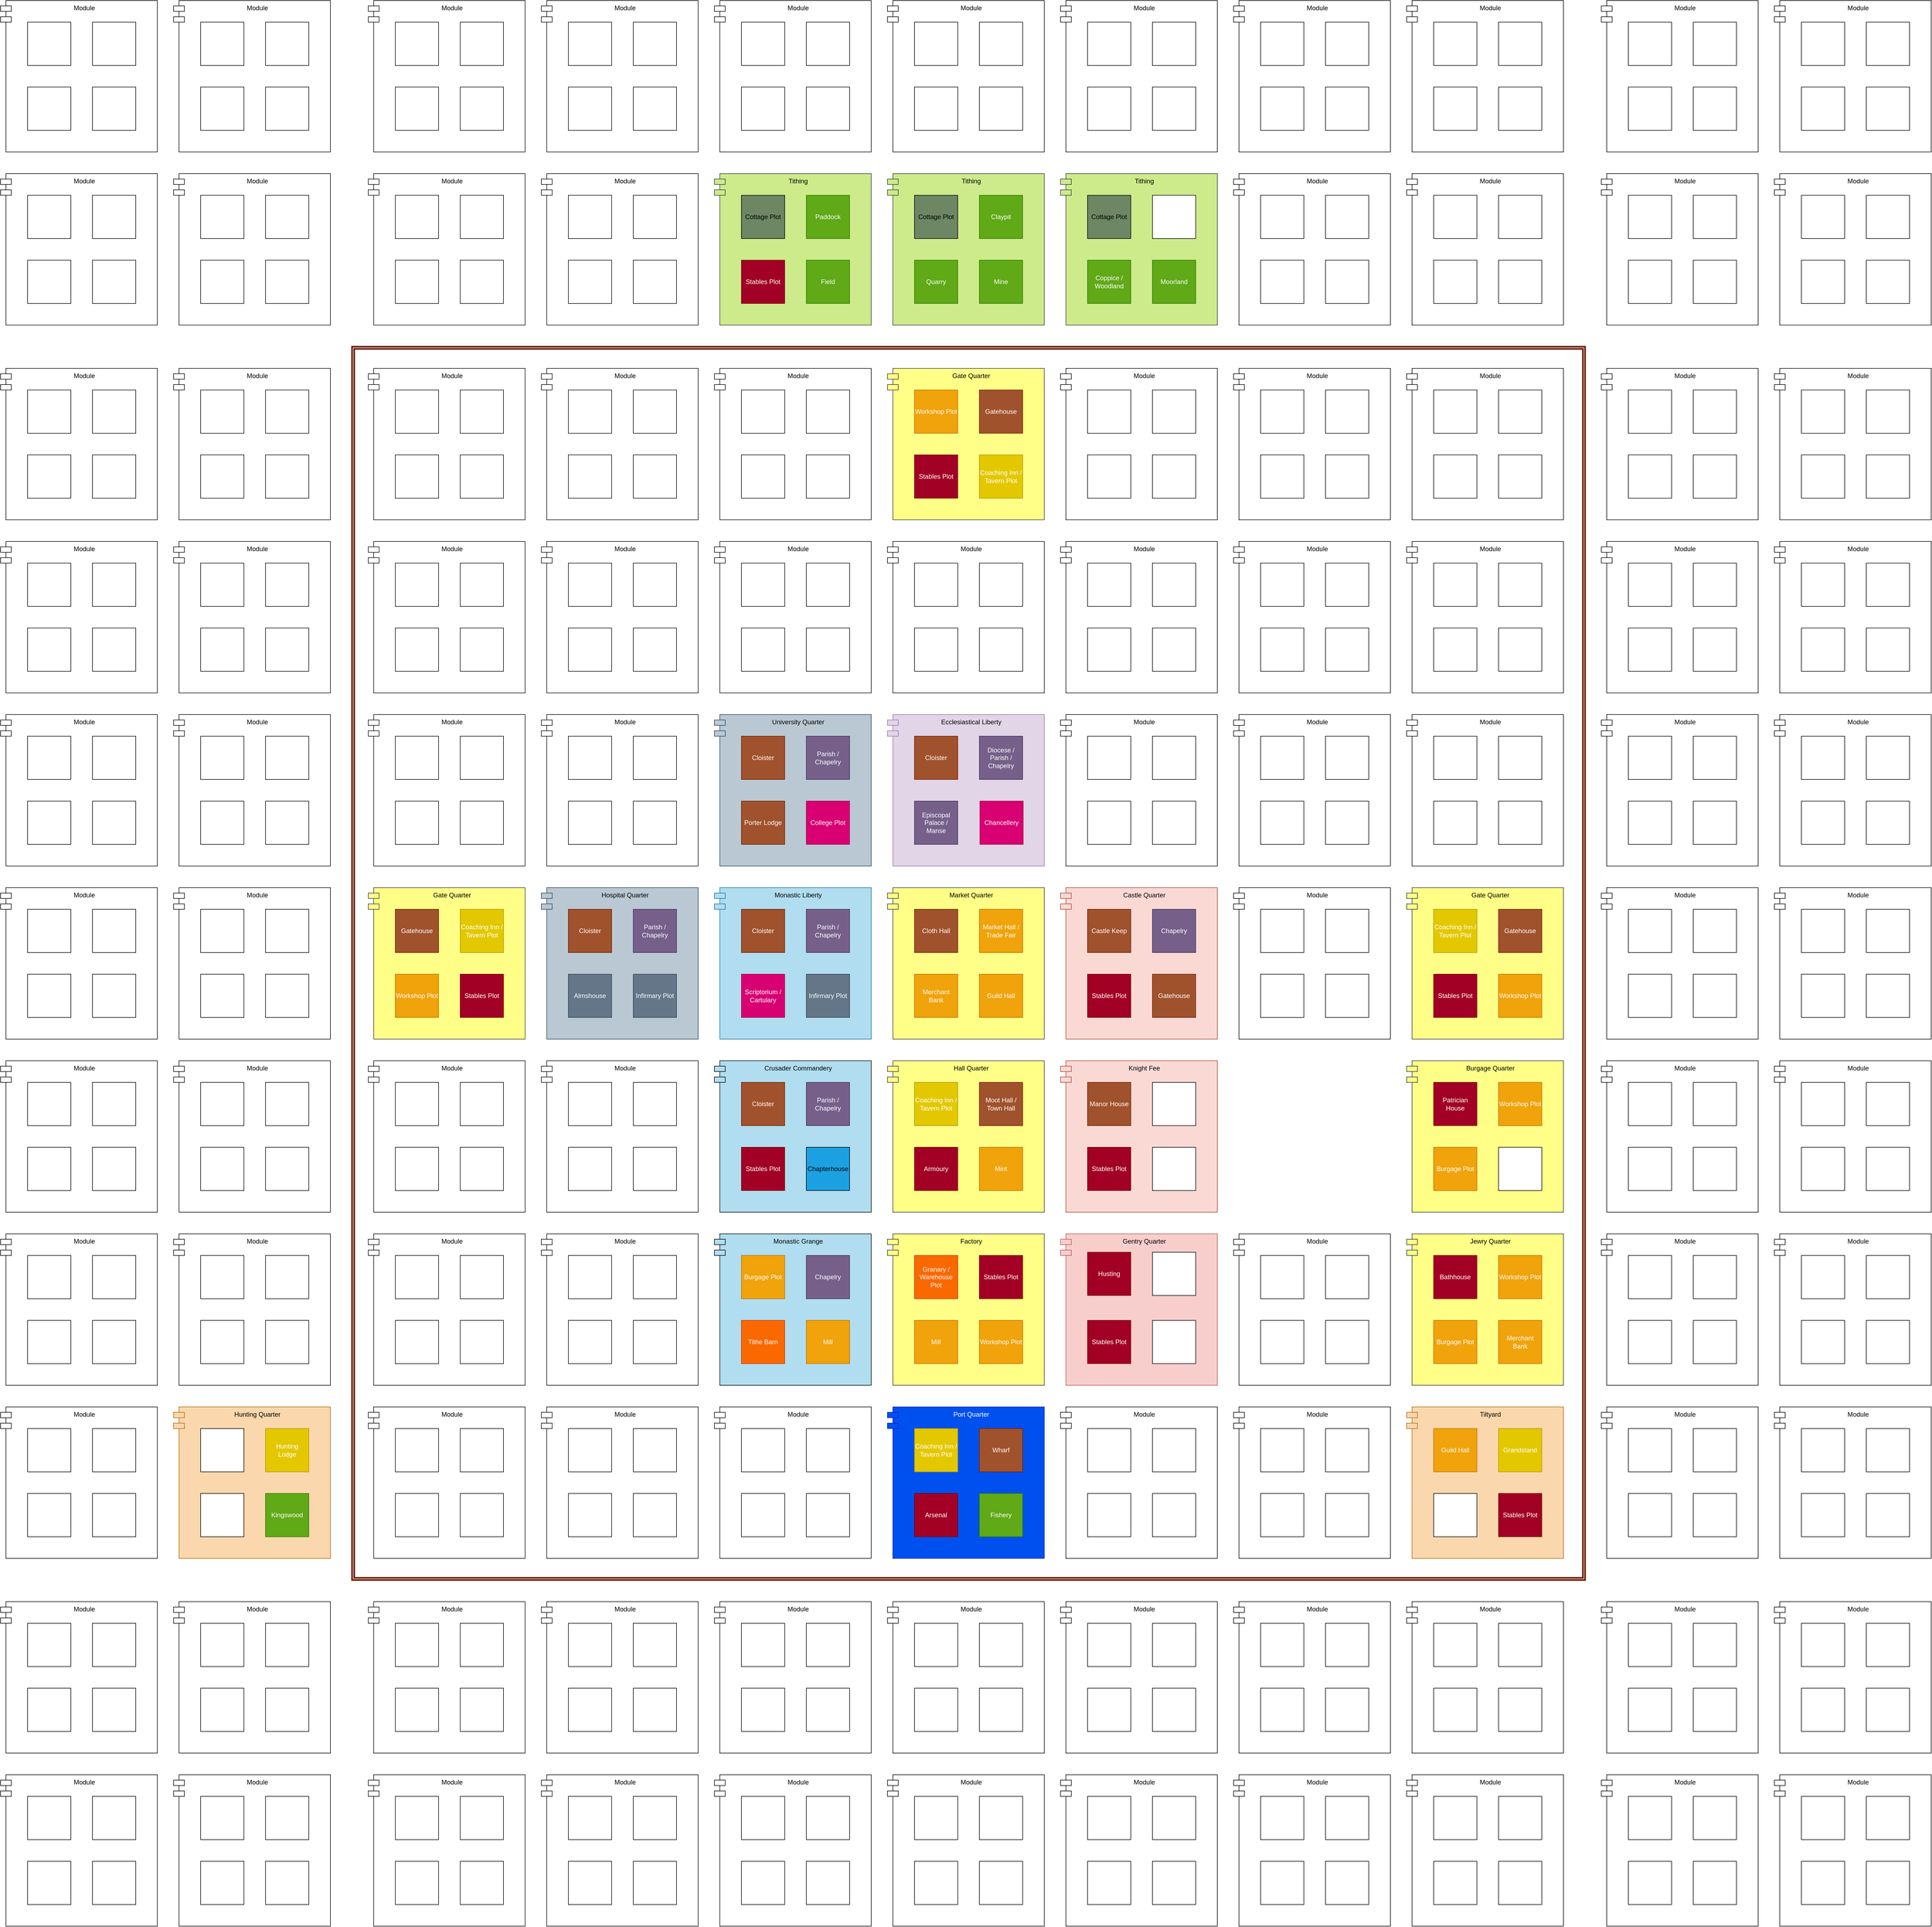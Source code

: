<mxfile version="13.9.9" type="device"><diagram id="ZPG16N5JNp32_p15Ko3r" name="Pagina-1"><mxGraphModel dx="1829" dy="1750" grid="1" gridSize="10" guides="1" tooltips="1" connect="1" arrows="1" fold="1" page="1" pageScale="1" pageWidth="827" pageHeight="1169" math="0" shadow="0"><root><mxCell id="0"/><mxCell id="1" parent="0"/><mxCell id="qfHl7BK7MEAF2vGMxH8G-255" value="" style="shape=ext;double=1;rounded=0;whiteSpace=wrap;html=1;strokeColor=#6D1F00;fontColor=#ffffff;fillColor=#FFFFFF;strokeWidth=3;perimeterSpacing=1;shadow=0;glass=0;sketch=0;" parent="1" vertex="1"><mxGeometry x="40" y="40" width="2280" height="2280" as="geometry"/></mxCell><mxCell id="qfHl7BK7MEAF2vGMxH8G-2" value="Module" style="shape=module;align=left;spacingLeft=20;align=center;verticalAlign=top;" parent="1" vertex="1"><mxGeometry x="390" y="400" width="290" height="280" as="geometry"/></mxCell><mxCell id="qfHl7BK7MEAF2vGMxH8G-3" value="" style="rounded=0;whiteSpace=wrap;html=1;" parent="1" vertex="1"><mxGeometry x="440" y="440" width="80" height="80" as="geometry"/></mxCell><mxCell id="qfHl7BK7MEAF2vGMxH8G-4" value="" style="rounded=0;whiteSpace=wrap;html=1;" parent="1" vertex="1"><mxGeometry x="560" y="440" width="80" height="80" as="geometry"/></mxCell><mxCell id="qfHl7BK7MEAF2vGMxH8G-5" value="" style="rounded=0;whiteSpace=wrap;html=1;" parent="1" vertex="1"><mxGeometry x="440" y="560" width="80" height="80" as="geometry"/></mxCell><mxCell id="qfHl7BK7MEAF2vGMxH8G-6" value="" style="rounded=0;whiteSpace=wrap;html=1;" parent="1" vertex="1"><mxGeometry x="560" y="560" width="80" height="80" as="geometry"/></mxCell><mxCell id="qfHl7BK7MEAF2vGMxH8G-12" value="Module" style="shape=module;align=left;spacingLeft=20;align=center;verticalAlign=top;" parent="1" vertex="1"><mxGeometry x="70" y="400" width="290" height="280" as="geometry"/></mxCell><mxCell id="qfHl7BK7MEAF2vGMxH8G-13" value="" style="rounded=0;whiteSpace=wrap;html=1;" parent="1" vertex="1"><mxGeometry x="120" y="440" width="80" height="80" as="geometry"/></mxCell><mxCell id="qfHl7BK7MEAF2vGMxH8G-14" value="" style="rounded=0;whiteSpace=wrap;html=1;" parent="1" vertex="1"><mxGeometry x="240" y="440" width="80" height="80" as="geometry"/></mxCell><mxCell id="qfHl7BK7MEAF2vGMxH8G-15" value="" style="rounded=0;whiteSpace=wrap;html=1;" parent="1" vertex="1"><mxGeometry x="120" y="560" width="80" height="80" as="geometry"/></mxCell><mxCell id="qfHl7BK7MEAF2vGMxH8G-16" value="" style="rounded=0;whiteSpace=wrap;html=1;" parent="1" vertex="1"><mxGeometry x="240" y="560" width="80" height="80" as="geometry"/></mxCell><mxCell id="qfHl7BK7MEAF2vGMxH8G-18" value="Module" style="shape=module;align=left;spacingLeft=20;align=center;verticalAlign=top;" parent="1" vertex="1"><mxGeometry x="70" y="80" width="290" height="280" as="geometry"/></mxCell><mxCell id="qfHl7BK7MEAF2vGMxH8G-19" value="" style="rounded=0;whiteSpace=wrap;html=1;" parent="1" vertex="1"><mxGeometry x="120" y="120" width="80" height="80" as="geometry"/></mxCell><mxCell id="qfHl7BK7MEAF2vGMxH8G-20" value="" style="rounded=0;whiteSpace=wrap;html=1;" parent="1" vertex="1"><mxGeometry x="240" y="120" width="80" height="80" as="geometry"/></mxCell><mxCell id="qfHl7BK7MEAF2vGMxH8G-21" value="" style="rounded=0;whiteSpace=wrap;html=1;" parent="1" vertex="1"><mxGeometry x="120" y="240" width="80" height="80" as="geometry"/></mxCell><mxCell id="qfHl7BK7MEAF2vGMxH8G-22" value="" style="rounded=0;whiteSpace=wrap;html=1;" parent="1" vertex="1"><mxGeometry x="240" y="240" width="80" height="80" as="geometry"/></mxCell><mxCell id="qfHl7BK7MEAF2vGMxH8G-23" value="Module" style="shape=module;align=left;spacingLeft=20;align=center;verticalAlign=top;" parent="1" vertex="1"><mxGeometry x="390" y="80" width="290" height="280" as="geometry"/></mxCell><mxCell id="qfHl7BK7MEAF2vGMxH8G-24" value="" style="rounded=0;whiteSpace=wrap;html=1;" parent="1" vertex="1"><mxGeometry x="440" y="120" width="80" height="80" as="geometry"/></mxCell><mxCell id="qfHl7BK7MEAF2vGMxH8G-25" value="" style="rounded=0;whiteSpace=wrap;html=1;" parent="1" vertex="1"><mxGeometry x="560" y="120" width="80" height="80" as="geometry"/></mxCell><mxCell id="qfHl7BK7MEAF2vGMxH8G-26" value="" style="rounded=0;whiteSpace=wrap;html=1;" parent="1" vertex="1"><mxGeometry x="440" y="240" width="80" height="80" as="geometry"/></mxCell><mxCell id="qfHl7BK7MEAF2vGMxH8G-27" value="" style="rounded=0;whiteSpace=wrap;html=1;" parent="1" vertex="1"><mxGeometry x="560" y="240" width="80" height="80" as="geometry"/></mxCell><mxCell id="qfHl7BK7MEAF2vGMxH8G-28" value="Module" style="shape=module;align=left;spacingLeft=20;align=center;verticalAlign=top;" parent="1" vertex="1"><mxGeometry x="390" y="720" width="290" height="280" as="geometry"/></mxCell><mxCell id="qfHl7BK7MEAF2vGMxH8G-29" value="" style="rounded=0;whiteSpace=wrap;html=1;" parent="1" vertex="1"><mxGeometry x="440" y="760" width="80" height="80" as="geometry"/></mxCell><mxCell id="qfHl7BK7MEAF2vGMxH8G-30" value="" style="rounded=0;whiteSpace=wrap;html=1;" parent="1" vertex="1"><mxGeometry x="560" y="760" width="80" height="80" as="geometry"/></mxCell><mxCell id="qfHl7BK7MEAF2vGMxH8G-31" value="" style="rounded=0;whiteSpace=wrap;html=1;" parent="1" vertex="1"><mxGeometry x="440" y="880" width="80" height="80" as="geometry"/></mxCell><mxCell id="qfHl7BK7MEAF2vGMxH8G-32" value="" style="rounded=0;whiteSpace=wrap;html=1;" parent="1" vertex="1"><mxGeometry x="560" y="880" width="80" height="80" as="geometry"/></mxCell><mxCell id="qfHl7BK7MEAF2vGMxH8G-33" value="Module" style="shape=module;align=left;spacingLeft=20;align=center;verticalAlign=top;" parent="1" vertex="1"><mxGeometry x="70" y="720" width="290" height="280" as="geometry"/></mxCell><mxCell id="qfHl7BK7MEAF2vGMxH8G-34" value="" style="rounded=0;whiteSpace=wrap;html=1;" parent="1" vertex="1"><mxGeometry x="120" y="760" width="80" height="80" as="geometry"/></mxCell><mxCell id="qfHl7BK7MEAF2vGMxH8G-35" value="" style="rounded=0;whiteSpace=wrap;html=1;" parent="1" vertex="1"><mxGeometry x="240" y="760" width="80" height="80" as="geometry"/></mxCell><mxCell id="qfHl7BK7MEAF2vGMxH8G-36" value="" style="rounded=0;whiteSpace=wrap;html=1;" parent="1" vertex="1"><mxGeometry x="120" y="880" width="80" height="80" as="geometry"/></mxCell><mxCell id="qfHl7BK7MEAF2vGMxH8G-37" value="" style="rounded=0;whiteSpace=wrap;html=1;" parent="1" vertex="1"><mxGeometry x="240" y="880" width="80" height="80" as="geometry"/></mxCell><mxCell id="qfHl7BK7MEAF2vGMxH8G-38" value="Module" style="shape=module;align=left;spacingLeft=20;align=center;verticalAlign=top;" parent="1" vertex="1"><mxGeometry x="710" y="80" width="290" height="280" as="geometry"/></mxCell><mxCell id="qfHl7BK7MEAF2vGMxH8G-39" value="" style="rounded=0;whiteSpace=wrap;html=1;" parent="1" vertex="1"><mxGeometry x="760" y="120" width="80" height="80" as="geometry"/></mxCell><mxCell id="qfHl7BK7MEAF2vGMxH8G-40" value="" style="rounded=0;whiteSpace=wrap;html=1;" parent="1" vertex="1"><mxGeometry x="880" y="120" width="80" height="80" as="geometry"/></mxCell><mxCell id="qfHl7BK7MEAF2vGMxH8G-41" value="" style="rounded=0;whiteSpace=wrap;html=1;" parent="1" vertex="1"><mxGeometry x="760" y="240" width="80" height="80" as="geometry"/></mxCell><mxCell id="qfHl7BK7MEAF2vGMxH8G-42" value="" style="rounded=0;whiteSpace=wrap;html=1;" parent="1" vertex="1"><mxGeometry x="880" y="240" width="80" height="80" as="geometry"/></mxCell><mxCell id="qfHl7BK7MEAF2vGMxH8G-43" value="Module" style="shape=module;align=left;spacingLeft=20;align=center;verticalAlign=top;" parent="1" vertex="1"><mxGeometry x="710" y="400" width="290" height="280" as="geometry"/></mxCell><mxCell id="qfHl7BK7MEAF2vGMxH8G-44" value="" style="rounded=0;whiteSpace=wrap;html=1;" parent="1" vertex="1"><mxGeometry x="760" y="440" width="80" height="80" as="geometry"/></mxCell><mxCell id="qfHl7BK7MEAF2vGMxH8G-45" value="" style="rounded=0;whiteSpace=wrap;html=1;" parent="1" vertex="1"><mxGeometry x="880" y="440" width="80" height="80" as="geometry"/></mxCell><mxCell id="qfHl7BK7MEAF2vGMxH8G-46" value="" style="rounded=0;whiteSpace=wrap;html=1;" parent="1" vertex="1"><mxGeometry x="760" y="560" width="80" height="80" as="geometry"/></mxCell><mxCell id="qfHl7BK7MEAF2vGMxH8G-47" value="" style="rounded=0;whiteSpace=wrap;html=1;" parent="1" vertex="1"><mxGeometry x="880" y="560" width="80" height="80" as="geometry"/></mxCell><mxCell id="qfHl7BK7MEAF2vGMxH8G-48" value="University Quarter" style="shape=module;align=left;spacingLeft=20;align=center;verticalAlign=top;fillColor=#bac8d3;strokeColor=#23445d;" parent="1" vertex="1"><mxGeometry x="710" y="720" width="290" height="280" as="geometry"/></mxCell><mxCell id="qfHl7BK7MEAF2vGMxH8G-49" value="Cloister" style="rounded=0;whiteSpace=wrap;html=1;fillColor=#a0522d;strokeColor=#6D1F00;fontColor=#ffffff;" parent="1" vertex="1"><mxGeometry x="760" y="760" width="80" height="80" as="geometry"/></mxCell><mxCell id="qfHl7BK7MEAF2vGMxH8G-50" value="Parish / Chapelry" style="rounded=0;whiteSpace=wrap;html=1;fillColor=#76608a;strokeColor=#432D57;fontColor=#ffffff;" parent="1" vertex="1"><mxGeometry x="880" y="760" width="80" height="80" as="geometry"/></mxCell><mxCell id="qfHl7BK7MEAF2vGMxH8G-51" value="Porter Lodge" style="rounded=0;whiteSpace=wrap;html=1;fillColor=#a0522d;strokeColor=#6D1F00;fontColor=#ffffff;" parent="1" vertex="1"><mxGeometry x="760" y="880" width="80" height="80" as="geometry"/></mxCell><mxCell id="qfHl7BK7MEAF2vGMxH8G-52" value="College Plot" style="rounded=0;whiteSpace=wrap;html=1;fillColor=#d80073;strokeColor=#A50040;fontColor=#ffffff;" parent="1" vertex="1"><mxGeometry x="880" y="880" width="80" height="80" as="geometry"/></mxCell><mxCell id="qfHl7BK7MEAF2vGMxH8G-55" value="Monastic Liberty" style="shape=module;align=left;spacingLeft=20;align=center;verticalAlign=top;strokeColor=#10739e;fillColor=#B1DDF0;" parent="1" vertex="1"><mxGeometry x="710" y="1040" width="290" height="280" as="geometry"/></mxCell><mxCell id="qfHl7BK7MEAF2vGMxH8G-56" value="Cloister" style="rounded=0;whiteSpace=wrap;html=1;strokeColor=#6D1F00;fontColor=#ffffff;fillColor=#a0522d;" parent="1" vertex="1"><mxGeometry x="760" y="1080" width="80" height="80" as="geometry"/></mxCell><mxCell id="qfHl7BK7MEAF2vGMxH8G-57" value="Parish / Chapelry" style="rounded=0;whiteSpace=wrap;html=1;strokeColor=#432D57;fontColor=#ffffff;fillColor=#76608A;" parent="1" vertex="1"><mxGeometry x="880" y="1080" width="80" height="80" as="geometry"/></mxCell><mxCell id="qfHl7BK7MEAF2vGMxH8G-58" value="Scriptorium / Cartulary" style="rounded=0;whiteSpace=wrap;html=1;fillColor=#d80073;strokeColor=#A50040;fontColor=#ffffff;" parent="1" vertex="1"><mxGeometry x="760" y="1200" width="80" height="80" as="geometry"/></mxCell><mxCell id="qfHl7BK7MEAF2vGMxH8G-59" value="Infirmary Plot" style="rounded=0;whiteSpace=wrap;html=1;strokeColor=#314354;fontColor=#ffffff;fillColor=#647687;" parent="1" vertex="1"><mxGeometry x="880" y="1200" width="80" height="80" as="geometry"/></mxCell><mxCell id="qfHl7BK7MEAF2vGMxH8G-60" value="Hospital Quarter" style="shape=module;align=left;spacingLeft=20;align=center;verticalAlign=top;fillColor=#bac8d3;strokeColor=#23445d;" parent="1" vertex="1"><mxGeometry x="390" y="1040" width="290" height="280" as="geometry"/></mxCell><mxCell id="qfHl7BK7MEAF2vGMxH8G-61" value="Cloister" style="rounded=0;whiteSpace=wrap;html=1;fillColor=#a0522d;strokeColor=#6D1F00;fontColor=#ffffff;" parent="1" vertex="1"><mxGeometry x="440" y="1080" width="80" height="80" as="geometry"/></mxCell><mxCell id="qfHl7BK7MEAF2vGMxH8G-62" value="Parish / Chapelry" style="rounded=0;whiteSpace=wrap;html=1;fillColor=#76608a;strokeColor=#432D57;fontColor=#ffffff;" parent="1" vertex="1"><mxGeometry x="560" y="1080" width="80" height="80" as="geometry"/></mxCell><mxCell id="qfHl7BK7MEAF2vGMxH8G-63" value="Almshouse" style="rounded=0;whiteSpace=wrap;html=1;fillColor=#647687;strokeColor=#314354;fontColor=#ffffff;" parent="1" vertex="1"><mxGeometry x="440" y="1200" width="80" height="80" as="geometry"/></mxCell><mxCell id="qfHl7BK7MEAF2vGMxH8G-64" value="Infirmary Plot" style="rounded=0;whiteSpace=wrap;html=1;fillColor=#647687;strokeColor=#314354;fontColor=#ffffff;" parent="1" vertex="1"><mxGeometry x="560" y="1200" width="80" height="80" as="geometry"/></mxCell><mxCell id="qfHl7BK7MEAF2vGMxH8G-65" value="Gate Quarter" style="shape=module;align=left;spacingLeft=20;align=center;verticalAlign=top;fillColor=#ffff88;strokeColor=#36393d;" parent="1" vertex="1"><mxGeometry x="70" y="1040" width="290" height="280" as="geometry"/></mxCell><mxCell id="qfHl7BK7MEAF2vGMxH8G-66" value="Gatehouse" style="rounded=0;whiteSpace=wrap;html=1;fillColor=#a0522d;strokeColor=#6D1F00;fontColor=#ffffff;" parent="1" vertex="1"><mxGeometry x="120" y="1080" width="80" height="80" as="geometry"/></mxCell><mxCell id="qfHl7BK7MEAF2vGMxH8G-67" value="Coaching Inn / Tavern Plot" style="rounded=0;whiteSpace=wrap;html=1;fillColor=#e3c800;strokeColor=#B09500;fontColor=#ffffff;" parent="1" vertex="1"><mxGeometry x="240" y="1080" width="80" height="80" as="geometry"/></mxCell><mxCell id="qfHl7BK7MEAF2vGMxH8G-68" value="Workshop Plot" style="rounded=0;whiteSpace=wrap;html=1;fillColor=#f0a30a;strokeColor=#BD7000;fontColor=#ffffff;" parent="1" vertex="1"><mxGeometry x="120" y="1200" width="80" height="80" as="geometry"/></mxCell><mxCell id="qfHl7BK7MEAF2vGMxH8G-69" value="Stables Plot" style="rounded=0;whiteSpace=wrap;html=1;fillColor=#a20025;strokeColor=#6F0000;fontColor=#ffffff;" parent="1" vertex="1"><mxGeometry x="240" y="1200" width="80" height="80" as="geometry"/></mxCell><mxCell id="qfHl7BK7MEAF2vGMxH8G-70" value="Crusader Commandery" style="shape=module;align=left;spacingLeft=20;align=center;verticalAlign=top;fillColor=#B1DDF0;" parent="1" vertex="1"><mxGeometry x="710" y="1360" width="290" height="280" as="geometry"/></mxCell><mxCell id="qfHl7BK7MEAF2vGMxH8G-71" value="Cloister" style="rounded=0;whiteSpace=wrap;html=1;fillColor=#a0522d;strokeColor=#6D1F00;fontColor=#ffffff;" parent="1" vertex="1"><mxGeometry x="760" y="1400" width="80" height="80" as="geometry"/></mxCell><mxCell id="qfHl7BK7MEAF2vGMxH8G-72" value="Parish / Chapelry" style="rounded=0;whiteSpace=wrap;html=1;fillColor=#76608a;strokeColor=#432D57;fontColor=#ffffff;" parent="1" vertex="1"><mxGeometry x="880" y="1400" width="80" height="80" as="geometry"/></mxCell><mxCell id="qfHl7BK7MEAF2vGMxH8G-73" value="Stables Plot" style="rounded=0;whiteSpace=wrap;html=1;fillColor=#a20025;strokeColor=#6F0000;fontColor=#ffffff;" parent="1" vertex="1"><mxGeometry x="760" y="1520" width="80" height="80" as="geometry"/></mxCell><mxCell id="qfHl7BK7MEAF2vGMxH8G-74" value="Chapterhouse" style="rounded=0;whiteSpace=wrap;html=1;fillColor=#1BA1E2;" parent="1" vertex="1"><mxGeometry x="880" y="1520" width="80" height="80" as="geometry"/></mxCell><mxCell id="qfHl7BK7MEAF2vGMxH8G-75" value="Module" style="shape=module;align=left;spacingLeft=20;align=center;verticalAlign=top;" parent="1" vertex="1"><mxGeometry x="390" y="1360" width="290" height="280" as="geometry"/></mxCell><mxCell id="qfHl7BK7MEAF2vGMxH8G-76" value="" style="rounded=0;whiteSpace=wrap;html=1;" parent="1" vertex="1"><mxGeometry x="440" y="1400" width="80" height="80" as="geometry"/></mxCell><mxCell id="qfHl7BK7MEAF2vGMxH8G-77" value="" style="rounded=0;whiteSpace=wrap;html=1;" parent="1" vertex="1"><mxGeometry x="560" y="1400" width="80" height="80" as="geometry"/></mxCell><mxCell id="qfHl7BK7MEAF2vGMxH8G-78" value="" style="rounded=0;whiteSpace=wrap;html=1;" parent="1" vertex="1"><mxGeometry x="440" y="1520" width="80" height="80" as="geometry"/></mxCell><mxCell id="qfHl7BK7MEAF2vGMxH8G-79" value="" style="rounded=0;whiteSpace=wrap;html=1;" parent="1" vertex="1"><mxGeometry x="560" y="1520" width="80" height="80" as="geometry"/></mxCell><mxCell id="qfHl7BK7MEAF2vGMxH8G-80" value="Module" style="shape=module;align=left;spacingLeft=20;align=center;verticalAlign=top;" parent="1" vertex="1"><mxGeometry x="70" y="1360" width="290" height="280" as="geometry"/></mxCell><mxCell id="qfHl7BK7MEAF2vGMxH8G-81" value="" style="rounded=0;whiteSpace=wrap;html=1;" parent="1" vertex="1"><mxGeometry x="120" y="1400" width="80" height="80" as="geometry"/></mxCell><mxCell id="qfHl7BK7MEAF2vGMxH8G-82" value="" style="rounded=0;whiteSpace=wrap;html=1;" parent="1" vertex="1"><mxGeometry x="240" y="1400" width="80" height="80" as="geometry"/></mxCell><mxCell id="qfHl7BK7MEAF2vGMxH8G-83" value="" style="rounded=0;whiteSpace=wrap;html=1;" parent="1" vertex="1"><mxGeometry x="120" y="1520" width="80" height="80" as="geometry"/></mxCell><mxCell id="qfHl7BK7MEAF2vGMxH8G-84" value="" style="rounded=0;whiteSpace=wrap;html=1;" parent="1" vertex="1"><mxGeometry x="240" y="1520" width="80" height="80" as="geometry"/></mxCell><mxCell id="qfHl7BK7MEAF2vGMxH8G-85" value="Hall Quarter" style="shape=module;align=left;spacingLeft=20;align=center;verticalAlign=top;fillColor=#ffff88;strokeColor=#36393d;" parent="1" vertex="1"><mxGeometry x="1030" y="1360" width="290" height="280" as="geometry"/></mxCell><mxCell id="qfHl7BK7MEAF2vGMxH8G-86" value="Coaching Inn / Tavern Plot" style="rounded=0;whiteSpace=wrap;html=1;fillColor=#e3c800;strokeColor=#B09500;fontColor=#ffffff;" parent="1" vertex="1"><mxGeometry x="1080" y="1400" width="80" height="80" as="geometry"/></mxCell><mxCell id="qfHl7BK7MEAF2vGMxH8G-87" value="Moot Hall / Town Hall" style="rounded=0;whiteSpace=wrap;html=1;fillColor=#a0522d;strokeColor=#6D1F00;fontColor=#ffffff;" parent="1" vertex="1"><mxGeometry x="1200" y="1400" width="80" height="80" as="geometry"/></mxCell><mxCell id="qfHl7BK7MEAF2vGMxH8G-88" value="Armoury" style="rounded=0;whiteSpace=wrap;html=1;fillColor=#a20025;strokeColor=#6F0000;fontColor=#ffffff;" parent="1" vertex="1"><mxGeometry x="1080" y="1520" width="80" height="80" as="geometry"/></mxCell><mxCell id="qfHl7BK7MEAF2vGMxH8G-89" value="Mint" style="rounded=0;whiteSpace=wrap;html=1;fillColor=#f0a30a;strokeColor=#BD7000;fontColor=#ffffff;" parent="1" vertex="1"><mxGeometry x="1200" y="1520" width="80" height="80" as="geometry"/></mxCell><mxCell id="qfHl7BK7MEAF2vGMxH8G-90" value="Knight Fee" style="shape=module;align=left;spacingLeft=20;align=center;verticalAlign=top;fillColor=#fad9d5;strokeColor=#ae4132;" parent="1" vertex="1"><mxGeometry x="1350" y="1360" width="290" height="280" as="geometry"/></mxCell><mxCell id="qfHl7BK7MEAF2vGMxH8G-91" value="Manor House" style="rounded=0;whiteSpace=wrap;html=1;fillColor=#a0522d;fontColor=#ffffff;strokeColor=#6D1F00;" parent="1" vertex="1"><mxGeometry x="1400" y="1400" width="80" height="80" as="geometry"/></mxCell><mxCell id="qfHl7BK7MEAF2vGMxH8G-92" value="Mill" style="rounded=0;whiteSpace=wrap;html=1;fontColor=#ffffff;" parent="1" vertex="1"><mxGeometry x="1520" y="1400" width="80" height="80" as="geometry"/></mxCell><mxCell id="qfHl7BK7MEAF2vGMxH8G-93" value="Stables Plot" style="rounded=0;whiteSpace=wrap;html=1;fillColor=#a20025;strokeColor=#6F0000;fontColor=#ffffff;" parent="1" vertex="1"><mxGeometry x="1400" y="1520" width="80" height="80" as="geometry"/></mxCell><mxCell id="qfHl7BK7MEAF2vGMxH8G-94" value="" style="rounded=0;whiteSpace=wrap;html=1;fontColor=#ffffff;" parent="1" vertex="1"><mxGeometry x="1520" y="1520" width="80" height="80" as="geometry"/></mxCell><mxCell id="qfHl7BK7MEAF2vGMxH8G-95" value="Market Quarter" style="shape=module;align=left;spacingLeft=20;align=center;verticalAlign=top;fillColor=#ffff88;strokeColor=#36393d;" parent="1" vertex="1"><mxGeometry x="1030" y="1040" width="290" height="280" as="geometry"/></mxCell><mxCell id="qfHl7BK7MEAF2vGMxH8G-96" value="Cloth Hall" style="rounded=0;whiteSpace=wrap;html=1;fillColor=#a0522d;fontColor=#ffffff;strokeColor=#6D1F00;" parent="1" vertex="1"><mxGeometry x="1080" y="1080" width="80" height="80" as="geometry"/></mxCell><mxCell id="qfHl7BK7MEAF2vGMxH8G-97" value="Market Hall / Trade Fair" style="rounded=0;whiteSpace=wrap;html=1;fillColor=#f0a30a;fontColor=#ffffff;strokeColor=#BD7000;" parent="1" vertex="1"><mxGeometry x="1200" y="1080" width="80" height="80" as="geometry"/></mxCell><mxCell id="qfHl7BK7MEAF2vGMxH8G-98" value="Merchant Bank" style="rounded=0;whiteSpace=wrap;html=1;fillColor=#f0a30a;strokeColor=#BD7000;fontColor=#ffffff;" parent="1" vertex="1"><mxGeometry x="1080" y="1200" width="80" height="80" as="geometry"/></mxCell><mxCell id="qfHl7BK7MEAF2vGMxH8G-99" value="Guild Hall" style="rounded=0;whiteSpace=wrap;html=1;fillColor=#f0a30a;strokeColor=#BD7000;fontColor=#ffffff;" parent="1" vertex="1"><mxGeometry x="1200" y="1200" width="80" height="80" as="geometry"/></mxCell><mxCell id="qfHl7BK7MEAF2vGMxH8G-100" value="Castle Quarter" style="shape=module;align=left;spacingLeft=20;align=center;verticalAlign=top;fillColor=#fad9d5;strokeColor=#ae4132;" parent="1" vertex="1"><mxGeometry x="1350" y="1040" width="290" height="280" as="geometry"/></mxCell><mxCell id="qfHl7BK7MEAF2vGMxH8G-101" value="Castle Keep" style="rounded=0;whiteSpace=wrap;html=1;fillColor=#a0522d;fontColor=#ffffff;strokeColor=#6D1F00;" parent="1" vertex="1"><mxGeometry x="1400" y="1080" width="80" height="80" as="geometry"/></mxCell><mxCell id="qfHl7BK7MEAF2vGMxH8G-102" value="Chapelry" style="rounded=0;whiteSpace=wrap;html=1;fontColor=#ffffff;fillColor=#76608a;strokeColor=#432D57;" parent="1" vertex="1"><mxGeometry x="1520" y="1080" width="80" height="80" as="geometry"/></mxCell><mxCell id="qfHl7BK7MEAF2vGMxH8G-103" value="Stables Plot" style="rounded=0;whiteSpace=wrap;html=1;fillColor=#a20025;strokeColor=#6F0000;fontColor=#ffffff;" parent="1" vertex="1"><mxGeometry x="1400" y="1200" width="80" height="80" as="geometry"/></mxCell><mxCell id="qfHl7BK7MEAF2vGMxH8G-104" value="Gatehouse" style="rounded=0;whiteSpace=wrap;html=1;fillColor=#a0522d;strokeColor=#6D1F00;fontColor=#ffffff;" parent="1" vertex="1"><mxGeometry x="1520" y="1200" width="80" height="80" as="geometry"/></mxCell><mxCell id="qfHl7BK7MEAF2vGMxH8G-105" value="Ecclesiastical Liberty" style="shape=module;align=left;spacingLeft=20;align=center;verticalAlign=top;fillColor=#e1d5e7;strokeColor=#9673a6;" parent="1" vertex="1"><mxGeometry x="1030" y="720" width="290" height="280" as="geometry"/></mxCell><mxCell id="qfHl7BK7MEAF2vGMxH8G-106" value="Cloister" style="rounded=0;whiteSpace=wrap;html=1;fillColor=#a0522d;strokeColor=#6D1F00;fontColor=#ffffff;" parent="1" vertex="1"><mxGeometry x="1080" y="760" width="80" height="80" as="geometry"/></mxCell><mxCell id="qfHl7BK7MEAF2vGMxH8G-107" value="Diocese / Parish / Chapelry" style="rounded=0;whiteSpace=wrap;html=1;fillColor=#76608a;strokeColor=#432D57;fontColor=#ffffff;" parent="1" vertex="1"><mxGeometry x="1200" y="760" width="80" height="80" as="geometry"/></mxCell><mxCell id="qfHl7BK7MEAF2vGMxH8G-108" value="Episcopal Palace / Manse" style="rounded=0;whiteSpace=wrap;html=1;fillColor=#76608a;strokeColor=#432D57;fontColor=#ffffff;" parent="1" vertex="1"><mxGeometry x="1080" y="880" width="80" height="80" as="geometry"/></mxCell><mxCell id="qfHl7BK7MEAF2vGMxH8G-109" value="Chancellery" style="rounded=0;whiteSpace=wrap;html=1;strokeColor=#A50040;fillColor=#d80073;fontColor=#ffffff;" parent="1" vertex="1"><mxGeometry x="1201" y="880" width="80" height="80" as="geometry"/></mxCell><mxCell id="qfHl7BK7MEAF2vGMxH8G-110" value="Module" style="shape=module;align=left;spacingLeft=20;align=center;verticalAlign=top;" parent="1" vertex="1"><mxGeometry x="1350" y="720" width="290" height="280" as="geometry"/></mxCell><mxCell id="qfHl7BK7MEAF2vGMxH8G-111" value="" style="rounded=0;whiteSpace=wrap;html=1;" parent="1" vertex="1"><mxGeometry x="1400" y="760" width="80" height="80" as="geometry"/></mxCell><mxCell id="qfHl7BK7MEAF2vGMxH8G-112" value="" style="rounded=0;whiteSpace=wrap;html=1;" parent="1" vertex="1"><mxGeometry x="1520" y="760" width="80" height="80" as="geometry"/></mxCell><mxCell id="qfHl7BK7MEAF2vGMxH8G-113" value="" style="rounded=0;whiteSpace=wrap;html=1;" parent="1" vertex="1"><mxGeometry x="1400" y="880" width="80" height="80" as="geometry"/></mxCell><mxCell id="qfHl7BK7MEAF2vGMxH8G-114" value="" style="rounded=0;whiteSpace=wrap;html=1;" parent="1" vertex="1"><mxGeometry x="1520" y="880" width="80" height="80" as="geometry"/></mxCell><mxCell id="qfHl7BK7MEAF2vGMxH8G-115" value="Module" style="shape=module;align=left;spacingLeft=20;align=center;verticalAlign=top;" parent="1" vertex="1"><mxGeometry x="1030" y="400" width="290" height="280" as="geometry"/></mxCell><mxCell id="qfHl7BK7MEAF2vGMxH8G-116" value="" style="rounded=0;whiteSpace=wrap;html=1;" parent="1" vertex="1"><mxGeometry x="1080" y="440" width="80" height="80" as="geometry"/></mxCell><mxCell id="qfHl7BK7MEAF2vGMxH8G-117" value="" style="rounded=0;whiteSpace=wrap;html=1;" parent="1" vertex="1"><mxGeometry x="1200" y="440" width="80" height="80" as="geometry"/></mxCell><mxCell id="qfHl7BK7MEAF2vGMxH8G-118" value="" style="rounded=0;whiteSpace=wrap;html=1;" parent="1" vertex="1"><mxGeometry x="1080" y="560" width="80" height="80" as="geometry"/></mxCell><mxCell id="qfHl7BK7MEAF2vGMxH8G-119" value="" style="rounded=0;whiteSpace=wrap;html=1;" parent="1" vertex="1"><mxGeometry x="1200" y="560" width="80" height="80" as="geometry"/></mxCell><mxCell id="qfHl7BK7MEAF2vGMxH8G-120" value="Module" style="shape=module;align=left;spacingLeft=20;align=center;verticalAlign=top;" parent="1" vertex="1"><mxGeometry x="1350" y="400" width="290" height="280" as="geometry"/></mxCell><mxCell id="qfHl7BK7MEAF2vGMxH8G-121" value="" style="rounded=0;whiteSpace=wrap;html=1;" parent="1" vertex="1"><mxGeometry x="1400" y="440" width="80" height="80" as="geometry"/></mxCell><mxCell id="qfHl7BK7MEAF2vGMxH8G-122" value="" style="rounded=0;whiteSpace=wrap;html=1;" parent="1" vertex="1"><mxGeometry x="1520" y="440" width="80" height="80" as="geometry"/></mxCell><mxCell id="qfHl7BK7MEAF2vGMxH8G-123" value="" style="rounded=0;whiteSpace=wrap;html=1;" parent="1" vertex="1"><mxGeometry x="1400" y="560" width="80" height="80" as="geometry"/></mxCell><mxCell id="qfHl7BK7MEAF2vGMxH8G-124" value="" style="rounded=0;whiteSpace=wrap;html=1;" parent="1" vertex="1"><mxGeometry x="1520" y="560" width="80" height="80" as="geometry"/></mxCell><mxCell id="qfHl7BK7MEAF2vGMxH8G-125" value="Gate Quarter" style="shape=module;align=left;spacingLeft=20;align=center;verticalAlign=top;fillColor=#ffff88;strokeColor=#36393d;" parent="1" vertex="1"><mxGeometry x="1030" y="80" width="290" height="280" as="geometry"/></mxCell><mxCell id="qfHl7BK7MEAF2vGMxH8G-126" value="Workshop Plot" style="rounded=0;whiteSpace=wrap;html=1;fillColor=#f0a30a;strokeColor=#BD7000;fontColor=#ffffff;" parent="1" vertex="1"><mxGeometry x="1080" y="120" width="80" height="80" as="geometry"/></mxCell><mxCell id="qfHl7BK7MEAF2vGMxH8G-127" value="Gatehouse" style="rounded=0;whiteSpace=wrap;html=1;fillColor=#a0522d;strokeColor=#6D1F00;fontColor=#ffffff;" parent="1" vertex="1"><mxGeometry x="1200" y="120" width="80" height="80" as="geometry"/></mxCell><mxCell id="qfHl7BK7MEAF2vGMxH8G-128" value="Stables Plot" style="rounded=0;whiteSpace=wrap;html=1;fillColor=#a20025;strokeColor=#6F0000;fontColor=#ffffff;" parent="1" vertex="1"><mxGeometry x="1080" y="240" width="80" height="80" as="geometry"/></mxCell><mxCell id="qfHl7BK7MEAF2vGMxH8G-129" value="Coaching Inn / Tavern Plot" style="rounded=0;whiteSpace=wrap;html=1;fillColor=#e3c800;strokeColor=#B09500;fontColor=#ffffff;" parent="1" vertex="1"><mxGeometry x="1200" y="240" width="80" height="80" as="geometry"/></mxCell><mxCell id="qfHl7BK7MEAF2vGMxH8G-130" value="Module" style="shape=module;align=left;spacingLeft=20;align=center;verticalAlign=top;" parent="1" vertex="1"><mxGeometry x="1350" y="80" width="290" height="280" as="geometry"/></mxCell><mxCell id="qfHl7BK7MEAF2vGMxH8G-131" value="" style="rounded=0;whiteSpace=wrap;html=1;" parent="1" vertex="1"><mxGeometry x="1400" y="120" width="80" height="80" as="geometry"/></mxCell><mxCell id="qfHl7BK7MEAF2vGMxH8G-132" value="" style="rounded=0;whiteSpace=wrap;html=1;" parent="1" vertex="1"><mxGeometry x="1520" y="120" width="80" height="80" as="geometry"/></mxCell><mxCell id="qfHl7BK7MEAF2vGMxH8G-133" value="" style="rounded=0;whiteSpace=wrap;html=1;" parent="1" vertex="1"><mxGeometry x="1400" y="240" width="80" height="80" as="geometry"/></mxCell><mxCell id="qfHl7BK7MEAF2vGMxH8G-134" value="" style="rounded=0;whiteSpace=wrap;html=1;" parent="1" vertex="1"><mxGeometry x="1520" y="240" width="80" height="80" as="geometry"/></mxCell><mxCell id="qfHl7BK7MEAF2vGMxH8G-135" value="Monastic Grange" style="shape=module;align=left;spacingLeft=20;align=center;verticalAlign=top;fillColor=#B1DDF0;" parent="1" vertex="1"><mxGeometry x="710" y="1680" width="290" height="280" as="geometry"/></mxCell><mxCell id="qfHl7BK7MEAF2vGMxH8G-136" value="Burgage Plot" style="rounded=0;whiteSpace=wrap;html=1;strokeColor=#BD7000;fontColor=#ffffff;fillColor=#f0a30a;" parent="1" vertex="1"><mxGeometry x="760" y="1720" width="80" height="80" as="geometry"/></mxCell><mxCell id="qfHl7BK7MEAF2vGMxH8G-137" value="Chapelry" style="rounded=0;whiteSpace=wrap;html=1;fillColor=#76608a;strokeColor=#432D57;fontColor=#ffffff;" parent="1" vertex="1"><mxGeometry x="880" y="1720" width="80" height="80" as="geometry"/></mxCell><mxCell id="qfHl7BK7MEAF2vGMxH8G-138" value="Tithe Barn" style="rounded=0;whiteSpace=wrap;html=1;fillColor=#fa6800;strokeColor=#C73500;fontColor=#ffffff;" parent="1" vertex="1"><mxGeometry x="760" y="1840" width="80" height="80" as="geometry"/></mxCell><mxCell id="qfHl7BK7MEAF2vGMxH8G-139" value="Mill" style="rounded=0;whiteSpace=wrap;html=1;fillColor=#f0a30a;strokeColor=#BD7000;fontColor=#ffffff;" parent="1" vertex="1"><mxGeometry x="880" y="1840" width="80" height="80" as="geometry"/></mxCell><mxCell id="qfHl7BK7MEAF2vGMxH8G-140" value="Module" style="shape=module;align=left;spacingLeft=20;align=center;verticalAlign=top;" parent="1" vertex="1"><mxGeometry x="390" y="1680" width="290" height="280" as="geometry"/></mxCell><mxCell id="qfHl7BK7MEAF2vGMxH8G-141" value="" style="rounded=0;whiteSpace=wrap;html=1;" parent="1" vertex="1"><mxGeometry x="440" y="1720" width="80" height="80" as="geometry"/></mxCell><mxCell id="qfHl7BK7MEAF2vGMxH8G-142" value="" style="rounded=0;whiteSpace=wrap;html=1;" parent="1" vertex="1"><mxGeometry x="560" y="1720" width="80" height="80" as="geometry"/></mxCell><mxCell id="qfHl7BK7MEAF2vGMxH8G-143" value="" style="rounded=0;whiteSpace=wrap;html=1;" parent="1" vertex="1"><mxGeometry x="440" y="1840" width="80" height="80" as="geometry"/></mxCell><mxCell id="qfHl7BK7MEAF2vGMxH8G-144" value="" style="rounded=0;whiteSpace=wrap;html=1;" parent="1" vertex="1"><mxGeometry x="560" y="1840" width="80" height="80" as="geometry"/></mxCell><mxCell id="qfHl7BK7MEAF2vGMxH8G-145" value="Module" style="shape=module;align=left;spacingLeft=20;align=center;verticalAlign=top;" parent="1" vertex="1"><mxGeometry x="70" y="1680" width="290" height="280" as="geometry"/></mxCell><mxCell id="qfHl7BK7MEAF2vGMxH8G-146" value="" style="rounded=0;whiteSpace=wrap;html=1;" parent="1" vertex="1"><mxGeometry x="120" y="1720" width="80" height="80" as="geometry"/></mxCell><mxCell id="qfHl7BK7MEAF2vGMxH8G-147" value="" style="rounded=0;whiteSpace=wrap;html=1;" parent="1" vertex="1"><mxGeometry x="240" y="1720" width="80" height="80" as="geometry"/></mxCell><mxCell id="qfHl7BK7MEAF2vGMxH8G-148" value="" style="rounded=0;whiteSpace=wrap;html=1;" parent="1" vertex="1"><mxGeometry x="120" y="1840" width="80" height="80" as="geometry"/></mxCell><mxCell id="qfHl7BK7MEAF2vGMxH8G-149" value="" style="rounded=0;whiteSpace=wrap;html=1;" parent="1" vertex="1"><mxGeometry x="240" y="1840" width="80" height="80" as="geometry"/></mxCell><mxCell id="qfHl7BK7MEAF2vGMxH8G-150" value="Factory" style="shape=module;align=left;spacingLeft=20;align=center;verticalAlign=top;fillColor=#ffff88;strokeColor=#36393d;" parent="1" vertex="1"><mxGeometry x="1030" y="1680" width="290" height="280" as="geometry"/></mxCell><mxCell id="qfHl7BK7MEAF2vGMxH8G-151" value="Granary / Warehouse Plot" style="rounded=0;whiteSpace=wrap;html=1;fillColor=#fa6800;strokeColor=#C73500;fontColor=#ffffff;" parent="1" vertex="1"><mxGeometry x="1080" y="1720" width="80" height="80" as="geometry"/></mxCell><mxCell id="qfHl7BK7MEAF2vGMxH8G-152" value="Stables Plot" style="rounded=0;whiteSpace=wrap;html=1;fontColor=#ffffff;fillColor=#a20025;strokeColor=#6F0000;" parent="1" vertex="1"><mxGeometry x="1200" y="1720" width="80" height="80" as="geometry"/></mxCell><mxCell id="qfHl7BK7MEAF2vGMxH8G-153" value="Mill" style="rounded=0;whiteSpace=wrap;html=1;fontColor=#ffffff;fillColor=#f0a30a;strokeColor=#BD7000;" parent="1" vertex="1"><mxGeometry x="1080" y="1840" width="80" height="80" as="geometry"/></mxCell><mxCell id="qfHl7BK7MEAF2vGMxH8G-154" value="Workshop Plot" style="rounded=0;whiteSpace=wrap;html=1;fontColor=#ffffff;fillColor=#f0a30a;strokeColor=#BD7000;" parent="1" vertex="1"><mxGeometry x="1200" y="1840" width="80" height="80" as="geometry"/></mxCell><mxCell id="qfHl7BK7MEAF2vGMxH8G-160" value="Module" style="shape=module;align=left;spacingLeft=20;align=center;verticalAlign=top;fillColor=none;" parent="1" vertex="1"><mxGeometry x="710" y="2000" width="290" height="280" as="geometry"/></mxCell><mxCell id="qfHl7BK7MEAF2vGMxH8G-161" value="" style="rounded=0;whiteSpace=wrap;html=1;fontColor=#ffffff;fillColor=none;" parent="1" vertex="1"><mxGeometry x="760" y="2040" width="80" height="80" as="geometry"/></mxCell><mxCell id="qfHl7BK7MEAF2vGMxH8G-162" value="" style="rounded=0;whiteSpace=wrap;html=1;" parent="1" vertex="1"><mxGeometry x="880" y="2040" width="80" height="80" as="geometry"/></mxCell><mxCell id="qfHl7BK7MEAF2vGMxH8G-163" value="" style="rounded=0;whiteSpace=wrap;html=1;fontColor=#ffffff;fillColor=none;" parent="1" vertex="1"><mxGeometry x="760" y="2160" width="80" height="80" as="geometry"/></mxCell><mxCell id="qfHl7BK7MEAF2vGMxH8G-164" value="" style="rounded=0;whiteSpace=wrap;html=1;" parent="1" vertex="1"><mxGeometry x="880" y="2160" width="80" height="80" as="geometry"/></mxCell><mxCell id="qfHl7BK7MEAF2vGMxH8G-165" value="Module" style="shape=module;align=left;spacingLeft=20;align=center;verticalAlign=top;" parent="1" vertex="1"><mxGeometry x="390" y="2000" width="290" height="280" as="geometry"/></mxCell><mxCell id="qfHl7BK7MEAF2vGMxH8G-166" value="" style="rounded=0;whiteSpace=wrap;html=1;" parent="1" vertex="1"><mxGeometry x="440" y="2040" width="80" height="80" as="geometry"/></mxCell><mxCell id="qfHl7BK7MEAF2vGMxH8G-167" value="" style="rounded=0;whiteSpace=wrap;html=1;" parent="1" vertex="1"><mxGeometry x="560" y="2040" width="80" height="80" as="geometry"/></mxCell><mxCell id="qfHl7BK7MEAF2vGMxH8G-168" value="" style="rounded=0;whiteSpace=wrap;html=1;" parent="1" vertex="1"><mxGeometry x="440" y="2160" width="80" height="80" as="geometry"/></mxCell><mxCell id="qfHl7BK7MEAF2vGMxH8G-169" value="" style="rounded=0;whiteSpace=wrap;html=1;" parent="1" vertex="1"><mxGeometry x="560" y="2160" width="80" height="80" as="geometry"/></mxCell><mxCell id="qfHl7BK7MEAF2vGMxH8G-170" value="Module" style="shape=module;align=left;spacingLeft=20;align=center;verticalAlign=top;" parent="1" vertex="1"><mxGeometry x="70" y="2000" width="290" height="280" as="geometry"/></mxCell><mxCell id="qfHl7BK7MEAF2vGMxH8G-171" value="" style="rounded=0;whiteSpace=wrap;html=1;" parent="1" vertex="1"><mxGeometry x="120" y="2040" width="80" height="80" as="geometry"/></mxCell><mxCell id="qfHl7BK7MEAF2vGMxH8G-172" value="" style="rounded=0;whiteSpace=wrap;html=1;fontColor=#ffffff;" parent="1" vertex="1"><mxGeometry x="240" y="2040" width="80" height="80" as="geometry"/></mxCell><mxCell id="qfHl7BK7MEAF2vGMxH8G-173" value="" style="rounded=0;whiteSpace=wrap;html=1;" parent="1" vertex="1"><mxGeometry x="120" y="2160" width="80" height="80" as="geometry"/></mxCell><mxCell id="qfHl7BK7MEAF2vGMxH8G-174" value="" style="rounded=0;whiteSpace=wrap;html=1;" parent="1" vertex="1"><mxGeometry x="240" y="2160" width="80" height="80" as="geometry"/></mxCell><mxCell id="qfHl7BK7MEAF2vGMxH8G-175" value="Port Quarter" style="shape=module;align=left;spacingLeft=20;align=center;verticalAlign=top;fillColor=#0050ef;strokeColor=#001DBC;fontColor=#ffffff;" parent="1" vertex="1"><mxGeometry x="1030" y="2000" width="290" height="280" as="geometry"/></mxCell><mxCell id="qfHl7BK7MEAF2vGMxH8G-176" value="Coaching Inn / Tavern Plot" style="rounded=0;whiteSpace=wrap;html=1;fillColor=#e3c800;strokeColor=#B09500;fontColor=#ffffff;" parent="1" vertex="1"><mxGeometry x="1080" y="2040" width="80" height="80" as="geometry"/></mxCell><mxCell id="qfHl7BK7MEAF2vGMxH8G-177" value="Wharf" style="rounded=0;whiteSpace=wrap;html=1;strokeColor=#6D1F00;fontColor=#ffffff;fillColor=#a0522d;" parent="1" vertex="1"><mxGeometry x="1200" y="2040" width="80" height="80" as="geometry"/></mxCell><mxCell id="qfHl7BK7MEAF2vGMxH8G-178" value="Arsenal" style="rounded=0;whiteSpace=wrap;html=1;fillColor=#a20025;strokeColor=#6F0000;fontColor=#ffffff;" parent="1" vertex="1"><mxGeometry x="1080" y="2160" width="80" height="80" as="geometry"/></mxCell><mxCell id="qfHl7BK7MEAF2vGMxH8G-179" value="Fishery" style="rounded=0;whiteSpace=wrap;html=1;fillColor=#60a917;strokeColor=#2D7600;fontColor=#ffffff;" parent="1" vertex="1"><mxGeometry x="1200" y="2160" width="80" height="80" as="geometry"/></mxCell><mxCell id="qfHl7BK7MEAF2vGMxH8G-180" value="Module" style="shape=module;align=left;spacingLeft=20;align=center;verticalAlign=top;" parent="1" vertex="1"><mxGeometry x="1350" y="2000" width="290" height="280" as="geometry"/></mxCell><mxCell id="qfHl7BK7MEAF2vGMxH8G-181" value="" style="rounded=0;whiteSpace=wrap;html=1;fontColor=#ffffff;" parent="1" vertex="1"><mxGeometry x="1400" y="2040" width="80" height="80" as="geometry"/></mxCell><mxCell id="qfHl7BK7MEAF2vGMxH8G-182" value="" style="rounded=0;whiteSpace=wrap;html=1;fontColor=#ffffff;" parent="1" vertex="1"><mxGeometry x="1520" y="2040" width="80" height="80" as="geometry"/></mxCell><mxCell id="qfHl7BK7MEAF2vGMxH8G-183" value="" style="rounded=0;whiteSpace=wrap;html=1;fontColor=#ffffff;" parent="1" vertex="1"><mxGeometry x="1400" y="2160" width="80" height="80" as="geometry"/></mxCell><mxCell id="qfHl7BK7MEAF2vGMxH8G-184" value="" style="rounded=0;whiteSpace=wrap;html=1;fontColor=#ffffff;" parent="1" vertex="1"><mxGeometry x="1520" y="2160" width="80" height="80" as="geometry"/></mxCell><mxCell id="qfHl7BK7MEAF2vGMxH8G-185" value="Jewry Quarter" style="shape=module;align=left;spacingLeft=20;align=center;verticalAlign=top;strokeColor=#36393d;fillColor=#ffff88;" parent="1" vertex="1"><mxGeometry x="1990" y="1680" width="290" height="280" as="geometry"/></mxCell><mxCell id="qfHl7BK7MEAF2vGMxH8G-186" value="Bathhouse" style="rounded=0;whiteSpace=wrap;html=1;fillColor=#a20025;strokeColor=#6F0000;fontColor=#ffffff;" parent="1" vertex="1"><mxGeometry x="2040" y="1720" width="80" height="80" as="geometry"/></mxCell><mxCell id="qfHl7BK7MEAF2vGMxH8G-187" value="Burgage Plot" style="rounded=0;whiteSpace=wrap;html=1;fillColor=#f0a30a;strokeColor=#BD7000;fontColor=#ffffff;" parent="1" vertex="1"><mxGeometry x="2040" y="1840" width="80" height="80" as="geometry"/></mxCell><mxCell id="qfHl7BK7MEAF2vGMxH8G-188" value="Merchant Bank" style="rounded=0;whiteSpace=wrap;html=1;fillColor=#f0a30a;strokeColor=#BD7000;fontColor=#ffffff;" parent="1" vertex="1"><mxGeometry x="2160" y="1840" width="80" height="80" as="geometry"/></mxCell><mxCell id="qfHl7BK7MEAF2vGMxH8G-189" value="Workshop Plot" style="rounded=0;whiteSpace=wrap;html=1;fontColor=#ffffff;fillColor=#f0a30a;strokeColor=#BD7000;" parent="1" vertex="1"><mxGeometry x="2160" y="1720" width="80" height="80" as="geometry"/></mxCell><mxCell id="qfHl7BK7MEAF2vGMxH8G-190" value="Module" style="shape=module;align=left;spacingLeft=20;align=center;verticalAlign=top;" parent="1" vertex="1"><mxGeometry x="1670" y="1040" width="290" height="280" as="geometry"/></mxCell><mxCell id="qfHl7BK7MEAF2vGMxH8G-191" value="" style="rounded=0;whiteSpace=wrap;html=1;" parent="1" vertex="1"><mxGeometry x="1720" y="1080" width="80" height="80" as="geometry"/></mxCell><mxCell id="qfHl7BK7MEAF2vGMxH8G-192" value="" style="rounded=0;whiteSpace=wrap;html=1;" parent="1" vertex="1"><mxGeometry x="1840" y="1080" width="80" height="80" as="geometry"/></mxCell><mxCell id="qfHl7BK7MEAF2vGMxH8G-193" value="" style="rounded=0;whiteSpace=wrap;html=1;" parent="1" vertex="1"><mxGeometry x="1720" y="1200" width="80" height="80" as="geometry"/></mxCell><mxCell id="qfHl7BK7MEAF2vGMxH8G-194" value="" style="rounded=0;whiteSpace=wrap;html=1;" parent="1" vertex="1"><mxGeometry x="1840" y="1200" width="80" height="80" as="geometry"/></mxCell><mxCell id="qfHl7BK7MEAF2vGMxH8G-195" value="Module" style="shape=module;align=left;spacingLeft=20;align=center;verticalAlign=top;" parent="1" vertex="1"><mxGeometry x="1670" y="720" width="290" height="280" as="geometry"/></mxCell><mxCell id="qfHl7BK7MEAF2vGMxH8G-196" value="" style="rounded=0;whiteSpace=wrap;html=1;" parent="1" vertex="1"><mxGeometry x="1720" y="760" width="80" height="80" as="geometry"/></mxCell><mxCell id="qfHl7BK7MEAF2vGMxH8G-197" value="" style="rounded=0;whiteSpace=wrap;html=1;" parent="1" vertex="1"><mxGeometry x="1840" y="760" width="80" height="80" as="geometry"/></mxCell><mxCell id="qfHl7BK7MEAF2vGMxH8G-198" value="" style="rounded=0;whiteSpace=wrap;html=1;" parent="1" vertex="1"><mxGeometry x="1720" y="880" width="80" height="80" as="geometry"/></mxCell><mxCell id="qfHl7BK7MEAF2vGMxH8G-199" value="" style="rounded=0;whiteSpace=wrap;html=1;" parent="1" vertex="1"><mxGeometry x="1840" y="880" width="80" height="80" as="geometry"/></mxCell><mxCell id="qfHl7BK7MEAF2vGMxH8G-200" value="Module" style="shape=module;align=left;spacingLeft=20;align=center;verticalAlign=top;" parent="1" vertex="1"><mxGeometry x="1670" y="400" width="290" height="280" as="geometry"/></mxCell><mxCell id="qfHl7BK7MEAF2vGMxH8G-201" value="" style="rounded=0;whiteSpace=wrap;html=1;" parent="1" vertex="1"><mxGeometry x="1720" y="440" width="80" height="80" as="geometry"/></mxCell><mxCell id="qfHl7BK7MEAF2vGMxH8G-202" value="" style="rounded=0;whiteSpace=wrap;html=1;" parent="1" vertex="1"><mxGeometry x="1840" y="440" width="80" height="80" as="geometry"/></mxCell><mxCell id="qfHl7BK7MEAF2vGMxH8G-203" value="" style="rounded=0;whiteSpace=wrap;html=1;" parent="1" vertex="1"><mxGeometry x="1720" y="560" width="80" height="80" as="geometry"/></mxCell><mxCell id="qfHl7BK7MEAF2vGMxH8G-204" value="" style="rounded=0;whiteSpace=wrap;html=1;" parent="1" vertex="1"><mxGeometry x="1840" y="560" width="80" height="80" as="geometry"/></mxCell><mxCell id="qfHl7BK7MEAF2vGMxH8G-205" value="Module" style="shape=module;align=left;spacingLeft=20;align=center;verticalAlign=top;" parent="1" vertex="1"><mxGeometry x="1670" y="80" width="290" height="280" as="geometry"/></mxCell><mxCell id="qfHl7BK7MEAF2vGMxH8G-206" value="" style="rounded=0;whiteSpace=wrap;html=1;" parent="1" vertex="1"><mxGeometry x="1720" y="120" width="80" height="80" as="geometry"/></mxCell><mxCell id="qfHl7BK7MEAF2vGMxH8G-207" value="" style="rounded=0;whiteSpace=wrap;html=1;" parent="1" vertex="1"><mxGeometry x="1840" y="120" width="80" height="80" as="geometry"/></mxCell><mxCell id="qfHl7BK7MEAF2vGMxH8G-208" value="" style="rounded=0;whiteSpace=wrap;html=1;" parent="1" vertex="1"><mxGeometry x="1720" y="240" width="80" height="80" as="geometry"/></mxCell><mxCell id="qfHl7BK7MEAF2vGMxH8G-209" value="" style="rounded=0;whiteSpace=wrap;html=1;" parent="1" vertex="1"><mxGeometry x="1840" y="240" width="80" height="80" as="geometry"/></mxCell><mxCell id="qfHl7BK7MEAF2vGMxH8G-210" value="Gentry Quarter" style="shape=module;align=left;spacingLeft=20;align=center;verticalAlign=top;fillColor=#f8cecc;strokeColor=#b85450;" parent="1" vertex="1"><mxGeometry x="1350" y="1680" width="290" height="280" as="geometry"/></mxCell><mxCell id="qfHl7BK7MEAF2vGMxH8G-211" value="Husting" style="rounded=0;whiteSpace=wrap;html=1;fillColor=#a20025;strokeColor=#6F0000;fontColor=#ffffff;" parent="1" vertex="1"><mxGeometry x="1400" y="1714" width="80" height="80" as="geometry"/></mxCell><mxCell id="qfHl7BK7MEAF2vGMxH8G-212" value="Husting" style="rounded=0;whiteSpace=wrap;html=1;fontColor=#ffffff;" parent="1" vertex="1"><mxGeometry x="1520" y="1714" width="80" height="80" as="geometry"/></mxCell><mxCell id="qfHl7BK7MEAF2vGMxH8G-213" value="Stables Plot" style="rounded=0;whiteSpace=wrap;html=1;fillColor=#a20025;strokeColor=#6F0000;fontColor=#ffffff;" parent="1" vertex="1"><mxGeometry x="1400" y="1840" width="80" height="80" as="geometry"/></mxCell><mxCell id="qfHl7BK7MEAF2vGMxH8G-214" value="Stables Plot" style="rounded=0;whiteSpace=wrap;html=1;fontColor=#ffffff;" parent="1" vertex="1"><mxGeometry x="1520" y="1840" width="80" height="80" as="geometry"/></mxCell><mxCell id="qfHl7BK7MEAF2vGMxH8G-215" value="Module" style="shape=module;align=left;spacingLeft=20;align=center;verticalAlign=top;" parent="1" vertex="1"><mxGeometry x="1670" y="2000" width="290" height="280" as="geometry"/></mxCell><mxCell id="qfHl7BK7MEAF2vGMxH8G-216" value="" style="rounded=0;whiteSpace=wrap;html=1;" parent="1" vertex="1"><mxGeometry x="1720" y="2040" width="80" height="80" as="geometry"/></mxCell><mxCell id="qfHl7BK7MEAF2vGMxH8G-217" value="" style="rounded=0;whiteSpace=wrap;html=1;" parent="1" vertex="1"><mxGeometry x="1840" y="2040" width="80" height="80" as="geometry"/></mxCell><mxCell id="qfHl7BK7MEAF2vGMxH8G-218" value="" style="rounded=0;whiteSpace=wrap;html=1;" parent="1" vertex="1"><mxGeometry x="1720" y="2160" width="80" height="80" as="geometry"/></mxCell><mxCell id="qfHl7BK7MEAF2vGMxH8G-219" value="" style="rounded=0;whiteSpace=wrap;html=1;" parent="1" vertex="1"><mxGeometry x="1840" y="2160" width="80" height="80" as="geometry"/></mxCell><mxCell id="qfHl7BK7MEAF2vGMxH8G-220" value="Burgage Quarter" style="shape=module;align=left;spacingLeft=20;align=center;verticalAlign=top;fillColor=#ffff88;strokeColor=#36393d;" parent="1" vertex="1"><mxGeometry x="1990" y="1360" width="290" height="280" as="geometry"/></mxCell><mxCell id="qfHl7BK7MEAF2vGMxH8G-221" value="Patrician House" style="rounded=0;whiteSpace=wrap;html=1;fillColor=#a20025;strokeColor=#6F0000;fontColor=#ffffff;" parent="1" vertex="1"><mxGeometry x="2040" y="1400" width="80" height="80" as="geometry"/></mxCell><mxCell id="qfHl7BK7MEAF2vGMxH8G-222" value="Workshop Plot" style="rounded=0;whiteSpace=wrap;html=1;fontColor=#ffffff;fillColor=#f0a30a;strokeColor=#BD7000;" parent="1" vertex="1"><mxGeometry x="2160" y="1400" width="80" height="80" as="geometry"/></mxCell><mxCell id="qfHl7BK7MEAF2vGMxH8G-223" value="Burgage Plot" style="rounded=0;whiteSpace=wrap;html=1;fillColor=#f0a30a;strokeColor=#BD7000;fontColor=#ffffff;" parent="1" vertex="1"><mxGeometry x="2040" y="1520" width="80" height="80" as="geometry"/></mxCell><mxCell id="qfHl7BK7MEAF2vGMxH8G-224" value="" style="rounded=0;whiteSpace=wrap;html=1;fontColor=#ffffff;" parent="1" vertex="1"><mxGeometry x="2160" y="1520" width="80" height="80" as="geometry"/></mxCell><mxCell id="qfHl7BK7MEAF2vGMxH8G-225" value="Gate Quarter" style="shape=module;align=left;spacingLeft=20;align=center;verticalAlign=top;fillColor=#ffff88;strokeColor=#36393d;" parent="1" vertex="1"><mxGeometry x="1990" y="1040" width="290" height="280" as="geometry"/></mxCell><mxCell id="qfHl7BK7MEAF2vGMxH8G-226" value="Coaching Inn / Tavern Plot" style="rounded=0;whiteSpace=wrap;html=1;strokeColor=#B09500;fontColor=#ffffff;fillColor=#E3C800;" parent="1" vertex="1"><mxGeometry x="2040" y="1080" width="80" height="80" as="geometry"/></mxCell><mxCell id="qfHl7BK7MEAF2vGMxH8G-227" value="Gatehouse" style="rounded=0;whiteSpace=wrap;html=1;fillColor=#a0522d;strokeColor=#6D1F00;fontColor=#ffffff;" parent="1" vertex="1"><mxGeometry x="2160" y="1080" width="80" height="80" as="geometry"/></mxCell><mxCell id="qfHl7BK7MEAF2vGMxH8G-228" value="Stables Plot" style="rounded=0;whiteSpace=wrap;html=1;fillColor=#a20025;strokeColor=#6F0000;fontColor=#ffffff;" parent="1" vertex="1"><mxGeometry x="2040" y="1200" width="80" height="80" as="geometry"/></mxCell><mxCell id="qfHl7BK7MEAF2vGMxH8G-229" value="Workshop Plot" style="rounded=0;whiteSpace=wrap;html=1;strokeColor=#BD7000;fillColor=#f0a30a;fontColor=#ffffff;" parent="1" vertex="1"><mxGeometry x="2160" y="1200" width="80" height="80" as="geometry"/></mxCell><mxCell id="qfHl7BK7MEAF2vGMxH8G-230" value="Module" style="shape=module;align=left;spacingLeft=20;align=center;verticalAlign=top;" parent="1" vertex="1"><mxGeometry x="1990" y="720" width="290" height="280" as="geometry"/></mxCell><mxCell id="qfHl7BK7MEAF2vGMxH8G-231" value="" style="rounded=0;whiteSpace=wrap;html=1;" parent="1" vertex="1"><mxGeometry x="2040" y="760" width="80" height="80" as="geometry"/></mxCell><mxCell id="qfHl7BK7MEAF2vGMxH8G-232" value="" style="rounded=0;whiteSpace=wrap;html=1;" parent="1" vertex="1"><mxGeometry x="2160" y="760" width="80" height="80" as="geometry"/></mxCell><mxCell id="qfHl7BK7MEAF2vGMxH8G-233" value="" style="rounded=0;whiteSpace=wrap;html=1;" parent="1" vertex="1"><mxGeometry x="2040" y="880" width="80" height="80" as="geometry"/></mxCell><mxCell id="qfHl7BK7MEAF2vGMxH8G-234" value="" style="rounded=0;whiteSpace=wrap;html=1;" parent="1" vertex="1"><mxGeometry x="2160" y="880" width="80" height="80" as="geometry"/></mxCell><mxCell id="qfHl7BK7MEAF2vGMxH8G-235" value="Module" style="shape=module;align=left;spacingLeft=20;align=center;verticalAlign=top;" parent="1" vertex="1"><mxGeometry x="1990" y="400" width="290" height="280" as="geometry"/></mxCell><mxCell id="qfHl7BK7MEAF2vGMxH8G-236" value="" style="rounded=0;whiteSpace=wrap;html=1;" parent="1" vertex="1"><mxGeometry x="2040" y="440" width="80" height="80" as="geometry"/></mxCell><mxCell id="qfHl7BK7MEAF2vGMxH8G-237" value="" style="rounded=0;whiteSpace=wrap;html=1;" parent="1" vertex="1"><mxGeometry x="2160" y="440" width="80" height="80" as="geometry"/></mxCell><mxCell id="qfHl7BK7MEAF2vGMxH8G-238" value="" style="rounded=0;whiteSpace=wrap;html=1;" parent="1" vertex="1"><mxGeometry x="2040" y="560" width="80" height="80" as="geometry"/></mxCell><mxCell id="qfHl7BK7MEAF2vGMxH8G-239" value="" style="rounded=0;whiteSpace=wrap;html=1;" parent="1" vertex="1"><mxGeometry x="2160" y="560" width="80" height="80" as="geometry"/></mxCell><mxCell id="qfHl7BK7MEAF2vGMxH8G-240" value="Module" style="shape=module;align=left;spacingLeft=20;align=center;verticalAlign=top;" parent="1" vertex="1"><mxGeometry x="1990" y="80" width="290" height="280" as="geometry"/></mxCell><mxCell id="qfHl7BK7MEAF2vGMxH8G-241" value="" style="rounded=0;whiteSpace=wrap;html=1;" parent="1" vertex="1"><mxGeometry x="2040" y="120" width="80" height="80" as="geometry"/></mxCell><mxCell id="qfHl7BK7MEAF2vGMxH8G-242" value="" style="rounded=0;whiteSpace=wrap;html=1;" parent="1" vertex="1"><mxGeometry x="2160" y="120" width="80" height="80" as="geometry"/></mxCell><mxCell id="qfHl7BK7MEAF2vGMxH8G-243" value="" style="rounded=0;whiteSpace=wrap;html=1;" parent="1" vertex="1"><mxGeometry x="2040" y="240" width="80" height="80" as="geometry"/></mxCell><mxCell id="qfHl7BK7MEAF2vGMxH8G-244" value="" style="rounded=0;whiteSpace=wrap;html=1;" parent="1" vertex="1"><mxGeometry x="2160" y="240" width="80" height="80" as="geometry"/></mxCell><mxCell id="qfHl7BK7MEAF2vGMxH8G-250" value="Tiltyard" style="shape=module;align=left;spacingLeft=20;align=center;verticalAlign=top;fillColor=#fad7ac;strokeColor=#b46504;" parent="1" vertex="1"><mxGeometry x="1990" y="2000" width="290" height="280" as="geometry"/></mxCell><mxCell id="qfHl7BK7MEAF2vGMxH8G-251" value="Guild Hall" style="rounded=0;whiteSpace=wrap;html=1;fillColor=#f0a30a;strokeColor=#BD7000;fontColor=#ffffff;" parent="1" vertex="1"><mxGeometry x="2040" y="2040" width="80" height="80" as="geometry"/></mxCell><mxCell id="qfHl7BK7MEAF2vGMxH8G-252" value="Grandstand" style="rounded=0;whiteSpace=wrap;html=1;fillColor=#e3c800;strokeColor=#B09500;fontColor=#ffffff;" parent="1" vertex="1"><mxGeometry x="2160" y="2040" width="80" height="80" as="geometry"/></mxCell><mxCell id="qfHl7BK7MEAF2vGMxH8G-253" value="" style="rounded=0;whiteSpace=wrap;html=1;" parent="1" vertex="1"><mxGeometry x="2040" y="2160" width="80" height="80" as="geometry"/></mxCell><mxCell id="qfHl7BK7MEAF2vGMxH8G-254" value="Stables Plot" style="rounded=0;whiteSpace=wrap;html=1;fillColor=#a20025;strokeColor=#6F0000;fontColor=#ffffff;" parent="1" vertex="1"><mxGeometry x="2160" y="2160" width="80" height="80" as="geometry"/></mxCell><mxCell id="qfHl7BK7MEAF2vGMxH8G-256" value="Module" style="shape=module;align=left;spacingLeft=20;align=center;verticalAlign=top;" parent="1" vertex="1"><mxGeometry x="710" y="2360" width="290" height="280" as="geometry"/></mxCell><mxCell id="qfHl7BK7MEAF2vGMxH8G-257" value="" style="rounded=0;whiteSpace=wrap;html=1;" parent="1" vertex="1"><mxGeometry x="760" y="2400" width="80" height="80" as="geometry"/></mxCell><mxCell id="qfHl7BK7MEAF2vGMxH8G-258" value="" style="rounded=0;whiteSpace=wrap;html=1;" parent="1" vertex="1"><mxGeometry x="880" y="2400" width="80" height="80" as="geometry"/></mxCell><mxCell id="qfHl7BK7MEAF2vGMxH8G-259" value="" style="rounded=0;whiteSpace=wrap;html=1;" parent="1" vertex="1"><mxGeometry x="760" y="2520" width="80" height="80" as="geometry"/></mxCell><mxCell id="qfHl7BK7MEAF2vGMxH8G-260" value="" style="rounded=0;whiteSpace=wrap;html=1;" parent="1" vertex="1"><mxGeometry x="880" y="2520" width="80" height="80" as="geometry"/></mxCell><mxCell id="qfHl7BK7MEAF2vGMxH8G-261" value="Module" style="shape=module;align=left;spacingLeft=20;align=center;verticalAlign=top;" parent="1" vertex="1"><mxGeometry x="390" y="2360" width="290" height="280" as="geometry"/></mxCell><mxCell id="qfHl7BK7MEAF2vGMxH8G-262" value="" style="rounded=0;whiteSpace=wrap;html=1;" parent="1" vertex="1"><mxGeometry x="440" y="2400" width="80" height="80" as="geometry"/></mxCell><mxCell id="qfHl7BK7MEAF2vGMxH8G-263" value="" style="rounded=0;whiteSpace=wrap;html=1;" parent="1" vertex="1"><mxGeometry x="560" y="2400" width="80" height="80" as="geometry"/></mxCell><mxCell id="qfHl7BK7MEAF2vGMxH8G-264" value="" style="rounded=0;whiteSpace=wrap;html=1;" parent="1" vertex="1"><mxGeometry x="440" y="2520" width="80" height="80" as="geometry"/></mxCell><mxCell id="qfHl7BK7MEAF2vGMxH8G-265" value="" style="rounded=0;whiteSpace=wrap;html=1;" parent="1" vertex="1"><mxGeometry x="560" y="2520" width="80" height="80" as="geometry"/></mxCell><mxCell id="qfHl7BK7MEAF2vGMxH8G-266" value="Module" style="shape=module;align=left;spacingLeft=20;align=center;verticalAlign=top;" parent="1" vertex="1"><mxGeometry x="70" y="2360" width="290" height="280" as="geometry"/></mxCell><mxCell id="qfHl7BK7MEAF2vGMxH8G-267" value="" style="rounded=0;whiteSpace=wrap;html=1;" parent="1" vertex="1"><mxGeometry x="120" y="2400" width="80" height="80" as="geometry"/></mxCell><mxCell id="qfHl7BK7MEAF2vGMxH8G-268" value="" style="rounded=0;whiteSpace=wrap;html=1;" parent="1" vertex="1"><mxGeometry x="240" y="2400" width="80" height="80" as="geometry"/></mxCell><mxCell id="qfHl7BK7MEAF2vGMxH8G-269" value="" style="rounded=0;whiteSpace=wrap;html=1;" parent="1" vertex="1"><mxGeometry x="120" y="2520" width="80" height="80" as="geometry"/></mxCell><mxCell id="qfHl7BK7MEAF2vGMxH8G-270" value="" style="rounded=0;whiteSpace=wrap;html=1;" parent="1" vertex="1"><mxGeometry x="240" y="2520" width="80" height="80" as="geometry"/></mxCell><mxCell id="qfHl7BK7MEAF2vGMxH8G-271" value="Module" style="shape=module;align=left;spacingLeft=20;align=center;verticalAlign=top;" parent="1" vertex="1"><mxGeometry x="1030" y="2360" width="290" height="280" as="geometry"/></mxCell><mxCell id="qfHl7BK7MEAF2vGMxH8G-272" value="" style="rounded=0;whiteSpace=wrap;html=1;" parent="1" vertex="1"><mxGeometry x="1080" y="2400" width="80" height="80" as="geometry"/></mxCell><mxCell id="qfHl7BK7MEAF2vGMxH8G-273" value="" style="rounded=0;whiteSpace=wrap;html=1;" parent="1" vertex="1"><mxGeometry x="1200" y="2400" width="80" height="80" as="geometry"/></mxCell><mxCell id="qfHl7BK7MEAF2vGMxH8G-274" value="" style="rounded=0;whiteSpace=wrap;html=1;" parent="1" vertex="1"><mxGeometry x="1080" y="2520" width="80" height="80" as="geometry"/></mxCell><mxCell id="qfHl7BK7MEAF2vGMxH8G-275" value="" style="rounded=0;whiteSpace=wrap;html=1;" parent="1" vertex="1"><mxGeometry x="1200" y="2520" width="80" height="80" as="geometry"/></mxCell><mxCell id="qfHl7BK7MEAF2vGMxH8G-276" value="Module" style="shape=module;align=left;spacingLeft=20;align=center;verticalAlign=top;" parent="1" vertex="1"><mxGeometry x="1350" y="2360" width="290" height="280" as="geometry"/></mxCell><mxCell id="qfHl7BK7MEAF2vGMxH8G-277" value="" style="rounded=0;whiteSpace=wrap;html=1;" parent="1" vertex="1"><mxGeometry x="1400" y="2400" width="80" height="80" as="geometry"/></mxCell><mxCell id="qfHl7BK7MEAF2vGMxH8G-278" value="" style="rounded=0;whiteSpace=wrap;html=1;" parent="1" vertex="1"><mxGeometry x="1520" y="2400" width="80" height="80" as="geometry"/></mxCell><mxCell id="qfHl7BK7MEAF2vGMxH8G-279" value="" style="rounded=0;whiteSpace=wrap;html=1;" parent="1" vertex="1"><mxGeometry x="1400" y="2520" width="80" height="80" as="geometry"/></mxCell><mxCell id="qfHl7BK7MEAF2vGMxH8G-280" value="" style="rounded=0;whiteSpace=wrap;html=1;" parent="1" vertex="1"><mxGeometry x="1520" y="2520" width="80" height="80" as="geometry"/></mxCell><mxCell id="qfHl7BK7MEAF2vGMxH8G-281" value="Module" style="shape=module;align=left;spacingLeft=20;align=center;verticalAlign=top;" parent="1" vertex="1"><mxGeometry x="710" y="2680" width="290" height="280" as="geometry"/></mxCell><mxCell id="qfHl7BK7MEAF2vGMxH8G-282" value="" style="rounded=0;whiteSpace=wrap;html=1;" parent="1" vertex="1"><mxGeometry x="760" y="2720" width="80" height="80" as="geometry"/></mxCell><mxCell id="qfHl7BK7MEAF2vGMxH8G-283" value="" style="rounded=0;whiteSpace=wrap;html=1;" parent="1" vertex="1"><mxGeometry x="880" y="2720" width="80" height="80" as="geometry"/></mxCell><mxCell id="qfHl7BK7MEAF2vGMxH8G-284" value="" style="rounded=0;whiteSpace=wrap;html=1;" parent="1" vertex="1"><mxGeometry x="760" y="2840" width="80" height="80" as="geometry"/></mxCell><mxCell id="qfHl7BK7MEAF2vGMxH8G-285" value="" style="rounded=0;whiteSpace=wrap;html=1;" parent="1" vertex="1"><mxGeometry x="880" y="2840" width="80" height="80" as="geometry"/></mxCell><mxCell id="qfHl7BK7MEAF2vGMxH8G-286" value="Module" style="shape=module;align=left;spacingLeft=20;align=center;verticalAlign=top;" parent="1" vertex="1"><mxGeometry x="390" y="2680" width="290" height="280" as="geometry"/></mxCell><mxCell id="qfHl7BK7MEAF2vGMxH8G-287" value="" style="rounded=0;whiteSpace=wrap;html=1;" parent="1" vertex="1"><mxGeometry x="440" y="2720" width="80" height="80" as="geometry"/></mxCell><mxCell id="qfHl7BK7MEAF2vGMxH8G-288" value="" style="rounded=0;whiteSpace=wrap;html=1;" parent="1" vertex="1"><mxGeometry x="560" y="2720" width="80" height="80" as="geometry"/></mxCell><mxCell id="qfHl7BK7MEAF2vGMxH8G-289" value="" style="rounded=0;whiteSpace=wrap;html=1;" parent="1" vertex="1"><mxGeometry x="440" y="2840" width="80" height="80" as="geometry"/></mxCell><mxCell id="qfHl7BK7MEAF2vGMxH8G-290" value="" style="rounded=0;whiteSpace=wrap;html=1;" parent="1" vertex="1"><mxGeometry x="560" y="2840" width="80" height="80" as="geometry"/></mxCell><mxCell id="qfHl7BK7MEAF2vGMxH8G-291" value="Module" style="shape=module;align=left;spacingLeft=20;align=center;verticalAlign=top;" parent="1" vertex="1"><mxGeometry x="70" y="2680" width="290" height="280" as="geometry"/></mxCell><mxCell id="qfHl7BK7MEAF2vGMxH8G-292" value="" style="rounded=0;whiteSpace=wrap;html=1;" parent="1" vertex="1"><mxGeometry x="120" y="2720" width="80" height="80" as="geometry"/></mxCell><mxCell id="qfHl7BK7MEAF2vGMxH8G-293" value="" style="rounded=0;whiteSpace=wrap;html=1;" parent="1" vertex="1"><mxGeometry x="240" y="2720" width="80" height="80" as="geometry"/></mxCell><mxCell id="qfHl7BK7MEAF2vGMxH8G-294" value="" style="rounded=0;whiteSpace=wrap;html=1;" parent="1" vertex="1"><mxGeometry x="120" y="2840" width="80" height="80" as="geometry"/></mxCell><mxCell id="qfHl7BK7MEAF2vGMxH8G-295" value="" style="rounded=0;whiteSpace=wrap;html=1;" parent="1" vertex="1"><mxGeometry x="240" y="2840" width="80" height="80" as="geometry"/></mxCell><mxCell id="qfHl7BK7MEAF2vGMxH8G-296" value="Module" style="shape=module;align=left;spacingLeft=20;align=center;verticalAlign=top;" parent="1" vertex="1"><mxGeometry x="1030" y="2680" width="290" height="280" as="geometry"/></mxCell><mxCell id="qfHl7BK7MEAF2vGMxH8G-297" value="" style="rounded=0;whiteSpace=wrap;html=1;" parent="1" vertex="1"><mxGeometry x="1080" y="2720" width="80" height="80" as="geometry"/></mxCell><mxCell id="qfHl7BK7MEAF2vGMxH8G-298" value="" style="rounded=0;whiteSpace=wrap;html=1;" parent="1" vertex="1"><mxGeometry x="1200" y="2720" width="80" height="80" as="geometry"/></mxCell><mxCell id="qfHl7BK7MEAF2vGMxH8G-299" value="" style="rounded=0;whiteSpace=wrap;html=1;" parent="1" vertex="1"><mxGeometry x="1080" y="2840" width="80" height="80" as="geometry"/></mxCell><mxCell id="qfHl7BK7MEAF2vGMxH8G-300" value="" style="rounded=0;whiteSpace=wrap;html=1;" parent="1" vertex="1"><mxGeometry x="1200" y="2840" width="80" height="80" as="geometry"/></mxCell><mxCell id="qfHl7BK7MEAF2vGMxH8G-301" value="Module" style="shape=module;align=left;spacingLeft=20;align=center;verticalAlign=top;" parent="1" vertex="1"><mxGeometry x="1350" y="2680" width="290" height="280" as="geometry"/></mxCell><mxCell id="qfHl7BK7MEAF2vGMxH8G-302" value="" style="rounded=0;whiteSpace=wrap;html=1;" parent="1" vertex="1"><mxGeometry x="1400" y="2720" width="80" height="80" as="geometry"/></mxCell><mxCell id="qfHl7BK7MEAF2vGMxH8G-303" value="" style="rounded=0;whiteSpace=wrap;html=1;" parent="1" vertex="1"><mxGeometry x="1520" y="2720" width="80" height="80" as="geometry"/></mxCell><mxCell id="qfHl7BK7MEAF2vGMxH8G-304" value="" style="rounded=0;whiteSpace=wrap;html=1;" parent="1" vertex="1"><mxGeometry x="1400" y="2840" width="80" height="80" as="geometry"/></mxCell><mxCell id="qfHl7BK7MEAF2vGMxH8G-305" value="" style="rounded=0;whiteSpace=wrap;html=1;" parent="1" vertex="1"><mxGeometry x="1520" y="2840" width="80" height="80" as="geometry"/></mxCell><mxCell id="qfHl7BK7MEAF2vGMxH8G-306" value="Module" style="shape=module;align=left;spacingLeft=20;align=center;verticalAlign=top;" parent="1" vertex="1"><mxGeometry x="1670" y="2360" width="290" height="280" as="geometry"/></mxCell><mxCell id="qfHl7BK7MEAF2vGMxH8G-307" value="" style="rounded=0;whiteSpace=wrap;html=1;" parent="1" vertex="1"><mxGeometry x="1720" y="2400" width="80" height="80" as="geometry"/></mxCell><mxCell id="qfHl7BK7MEAF2vGMxH8G-308" value="" style="rounded=0;whiteSpace=wrap;html=1;" parent="1" vertex="1"><mxGeometry x="1840" y="2400" width="80" height="80" as="geometry"/></mxCell><mxCell id="qfHl7BK7MEAF2vGMxH8G-309" value="" style="rounded=0;whiteSpace=wrap;html=1;" parent="1" vertex="1"><mxGeometry x="1720" y="2520" width="80" height="80" as="geometry"/></mxCell><mxCell id="qfHl7BK7MEAF2vGMxH8G-310" value="" style="rounded=0;whiteSpace=wrap;html=1;" parent="1" vertex="1"><mxGeometry x="1840" y="2520" width="80" height="80" as="geometry"/></mxCell><mxCell id="qfHl7BK7MEAF2vGMxH8G-311" value="Module" style="shape=module;align=left;spacingLeft=20;align=center;verticalAlign=top;" parent="1" vertex="1"><mxGeometry x="1670" y="2680" width="290" height="280" as="geometry"/></mxCell><mxCell id="qfHl7BK7MEAF2vGMxH8G-312" value="" style="rounded=0;whiteSpace=wrap;html=1;" parent="1" vertex="1"><mxGeometry x="1720" y="2720" width="80" height="80" as="geometry"/></mxCell><mxCell id="qfHl7BK7MEAF2vGMxH8G-313" value="" style="rounded=0;whiteSpace=wrap;html=1;" parent="1" vertex="1"><mxGeometry x="1840" y="2720" width="80" height="80" as="geometry"/></mxCell><mxCell id="qfHl7BK7MEAF2vGMxH8G-314" value="" style="rounded=0;whiteSpace=wrap;html=1;" parent="1" vertex="1"><mxGeometry x="1720" y="2840" width="80" height="80" as="geometry"/></mxCell><mxCell id="qfHl7BK7MEAF2vGMxH8G-315" value="" style="rounded=0;whiteSpace=wrap;html=1;" parent="1" vertex="1"><mxGeometry x="1840" y="2840" width="80" height="80" as="geometry"/></mxCell><mxCell id="qfHl7BK7MEAF2vGMxH8G-316" value="Module" style="shape=module;align=left;spacingLeft=20;align=center;verticalAlign=top;" parent="1" vertex="1"><mxGeometry x="1990" y="2360" width="290" height="280" as="geometry"/></mxCell><mxCell id="qfHl7BK7MEAF2vGMxH8G-317" value="" style="rounded=0;whiteSpace=wrap;html=1;" parent="1" vertex="1"><mxGeometry x="2040" y="2400" width="80" height="80" as="geometry"/></mxCell><mxCell id="qfHl7BK7MEAF2vGMxH8G-318" value="" style="rounded=0;whiteSpace=wrap;html=1;" parent="1" vertex="1"><mxGeometry x="2160" y="2400" width="80" height="80" as="geometry"/></mxCell><mxCell id="qfHl7BK7MEAF2vGMxH8G-319" value="" style="rounded=0;whiteSpace=wrap;html=1;" parent="1" vertex="1"><mxGeometry x="2040" y="2520" width="80" height="80" as="geometry"/></mxCell><mxCell id="qfHl7BK7MEAF2vGMxH8G-320" value="" style="rounded=0;whiteSpace=wrap;html=1;" parent="1" vertex="1"><mxGeometry x="2160" y="2520" width="80" height="80" as="geometry"/></mxCell><mxCell id="qfHl7BK7MEAF2vGMxH8G-321" value="Module" style="shape=module;align=left;spacingLeft=20;align=center;verticalAlign=top;" parent="1" vertex="1"><mxGeometry x="1990" y="2680" width="290" height="280" as="geometry"/></mxCell><mxCell id="qfHl7BK7MEAF2vGMxH8G-322" value="" style="rounded=0;whiteSpace=wrap;html=1;" parent="1" vertex="1"><mxGeometry x="2040" y="2720" width="80" height="80" as="geometry"/></mxCell><mxCell id="qfHl7BK7MEAF2vGMxH8G-323" value="" style="rounded=0;whiteSpace=wrap;html=1;" parent="1" vertex="1"><mxGeometry x="2160" y="2720" width="80" height="80" as="geometry"/></mxCell><mxCell id="qfHl7BK7MEAF2vGMxH8G-324" value="" style="rounded=0;whiteSpace=wrap;html=1;" parent="1" vertex="1"><mxGeometry x="2040" y="2840" width="80" height="80" as="geometry"/></mxCell><mxCell id="qfHl7BK7MEAF2vGMxH8G-325" value="" style="rounded=0;whiteSpace=wrap;html=1;" parent="1" vertex="1"><mxGeometry x="2160" y="2840" width="80" height="80" as="geometry"/></mxCell><mxCell id="qfHl7BK7MEAF2vGMxH8G-326" value="Module" style="shape=module;align=left;spacingLeft=20;align=center;verticalAlign=top;" parent="1" vertex="1"><mxGeometry x="710" y="-600" width="290" height="280" as="geometry"/></mxCell><mxCell id="qfHl7BK7MEAF2vGMxH8G-327" value="" style="rounded=0;whiteSpace=wrap;html=1;" parent="1" vertex="1"><mxGeometry x="760" y="-560" width="80" height="80" as="geometry"/></mxCell><mxCell id="qfHl7BK7MEAF2vGMxH8G-328" value="" style="rounded=0;whiteSpace=wrap;html=1;" parent="1" vertex="1"><mxGeometry x="880" y="-560" width="80" height="80" as="geometry"/></mxCell><mxCell id="qfHl7BK7MEAF2vGMxH8G-329" value="" style="rounded=0;whiteSpace=wrap;html=1;" parent="1" vertex="1"><mxGeometry x="760" y="-440" width="80" height="80" as="geometry"/></mxCell><mxCell id="qfHl7BK7MEAF2vGMxH8G-330" value="" style="rounded=0;whiteSpace=wrap;html=1;" parent="1" vertex="1"><mxGeometry x="880" y="-440" width="80" height="80" as="geometry"/></mxCell><mxCell id="qfHl7BK7MEAF2vGMxH8G-331" value="Module" style="shape=module;align=left;spacingLeft=20;align=center;verticalAlign=top;" parent="1" vertex="1"><mxGeometry x="390" y="-600" width="290" height="280" as="geometry"/></mxCell><mxCell id="qfHl7BK7MEAF2vGMxH8G-332" value="" style="rounded=0;whiteSpace=wrap;html=1;" parent="1" vertex="1"><mxGeometry x="440" y="-560" width="80" height="80" as="geometry"/></mxCell><mxCell id="qfHl7BK7MEAF2vGMxH8G-333" value="" style="rounded=0;whiteSpace=wrap;html=1;" parent="1" vertex="1"><mxGeometry x="560" y="-560" width="80" height="80" as="geometry"/></mxCell><mxCell id="qfHl7BK7MEAF2vGMxH8G-334" value="" style="rounded=0;whiteSpace=wrap;html=1;" parent="1" vertex="1"><mxGeometry x="440" y="-440" width="80" height="80" as="geometry"/></mxCell><mxCell id="qfHl7BK7MEAF2vGMxH8G-335" value="" style="rounded=0;whiteSpace=wrap;html=1;" parent="1" vertex="1"><mxGeometry x="560" y="-440" width="80" height="80" as="geometry"/></mxCell><mxCell id="qfHl7BK7MEAF2vGMxH8G-336" value="Module" style="shape=module;align=left;spacingLeft=20;align=center;verticalAlign=top;" parent="1" vertex="1"><mxGeometry x="70" y="-600" width="290" height="280" as="geometry"/></mxCell><mxCell id="qfHl7BK7MEAF2vGMxH8G-337" value="" style="rounded=0;whiteSpace=wrap;html=1;" parent="1" vertex="1"><mxGeometry x="120" y="-560" width="80" height="80" as="geometry"/></mxCell><mxCell id="qfHl7BK7MEAF2vGMxH8G-338" value="" style="rounded=0;whiteSpace=wrap;html=1;" parent="1" vertex="1"><mxGeometry x="240" y="-560" width="80" height="80" as="geometry"/></mxCell><mxCell id="qfHl7BK7MEAF2vGMxH8G-339" value="" style="rounded=0;whiteSpace=wrap;html=1;" parent="1" vertex="1"><mxGeometry x="120" y="-440" width="80" height="80" as="geometry"/></mxCell><mxCell id="qfHl7BK7MEAF2vGMxH8G-340" value="" style="rounded=0;whiteSpace=wrap;html=1;" parent="1" vertex="1"><mxGeometry x="240" y="-440" width="80" height="80" as="geometry"/></mxCell><mxCell id="qfHl7BK7MEAF2vGMxH8G-341" value="Module" style="shape=module;align=left;spacingLeft=20;align=center;verticalAlign=top;" parent="1" vertex="1"><mxGeometry x="1030" y="-600" width="290" height="280" as="geometry"/></mxCell><mxCell id="qfHl7BK7MEAF2vGMxH8G-342" value="" style="rounded=0;whiteSpace=wrap;html=1;" parent="1" vertex="1"><mxGeometry x="1080" y="-560" width="80" height="80" as="geometry"/></mxCell><mxCell id="qfHl7BK7MEAF2vGMxH8G-343" value="" style="rounded=0;whiteSpace=wrap;html=1;" parent="1" vertex="1"><mxGeometry x="1200" y="-560" width="80" height="80" as="geometry"/></mxCell><mxCell id="qfHl7BK7MEAF2vGMxH8G-344" value="" style="rounded=0;whiteSpace=wrap;html=1;" parent="1" vertex="1"><mxGeometry x="1080" y="-440" width="80" height="80" as="geometry"/></mxCell><mxCell id="qfHl7BK7MEAF2vGMxH8G-345" value="" style="rounded=0;whiteSpace=wrap;html=1;" parent="1" vertex="1"><mxGeometry x="1200" y="-440" width="80" height="80" as="geometry"/></mxCell><mxCell id="qfHl7BK7MEAF2vGMxH8G-346" value="Module" style="shape=module;align=left;spacingLeft=20;align=center;verticalAlign=top;" parent="1" vertex="1"><mxGeometry x="1350" y="-600" width="290" height="280" as="geometry"/></mxCell><mxCell id="qfHl7BK7MEAF2vGMxH8G-347" value="" style="rounded=0;whiteSpace=wrap;html=1;" parent="1" vertex="1"><mxGeometry x="1400" y="-560" width="80" height="80" as="geometry"/></mxCell><mxCell id="qfHl7BK7MEAF2vGMxH8G-348" value="" style="rounded=0;whiteSpace=wrap;html=1;" parent="1" vertex="1"><mxGeometry x="1520" y="-560" width="80" height="80" as="geometry"/></mxCell><mxCell id="qfHl7BK7MEAF2vGMxH8G-349" value="" style="rounded=0;whiteSpace=wrap;html=1;" parent="1" vertex="1"><mxGeometry x="1400" y="-440" width="80" height="80" as="geometry"/></mxCell><mxCell id="qfHl7BK7MEAF2vGMxH8G-350" value="" style="rounded=0;whiteSpace=wrap;html=1;" parent="1" vertex="1"><mxGeometry x="1520" y="-440" width="80" height="80" as="geometry"/></mxCell><mxCell id="qfHl7BK7MEAF2vGMxH8G-351" value="Tithing" style="shape=module;align=left;spacingLeft=20;align=center;verticalAlign=top;fillColor=#cdeb8b;strokeColor=#36393d;" parent="1" vertex="1"><mxGeometry x="710" y="-280" width="290" height="280" as="geometry"/></mxCell><mxCell id="qfHl7BK7MEAF2vGMxH8G-352" value="Cottage Plot" style="rounded=0;whiteSpace=wrap;html=1;fillColor=#6D8764;" parent="1" vertex="1"><mxGeometry x="760" y="-240" width="80" height="80" as="geometry"/></mxCell><mxCell id="qfHl7BK7MEAF2vGMxH8G-353" value="Paddock" style="rounded=0;whiteSpace=wrap;html=1;fontColor=#ffffff;fillColor=#60a917;strokeColor=#2D7600;" parent="1" vertex="1"><mxGeometry x="880" y="-240" width="80" height="80" as="geometry"/></mxCell><mxCell id="qfHl7BK7MEAF2vGMxH8G-354" value="Stables Plot" style="rounded=0;whiteSpace=wrap;html=1;fontColor=#ffffff;fillColor=#a20025;strokeColor=#6F0000;" parent="1" vertex="1"><mxGeometry x="760" y="-120" width="80" height="80" as="geometry"/></mxCell><mxCell id="qfHl7BK7MEAF2vGMxH8G-355" value="Field" style="rounded=0;whiteSpace=wrap;html=1;fontColor=#ffffff;fillColor=#60a917;strokeColor=#2D7600;" parent="1" vertex="1"><mxGeometry x="880" y="-120" width="80" height="80" as="geometry"/></mxCell><mxCell id="qfHl7BK7MEAF2vGMxH8G-356" value="Module" style="shape=module;align=left;spacingLeft=20;align=center;verticalAlign=top;" parent="1" vertex="1"><mxGeometry x="390" y="-280" width="290" height="280" as="geometry"/></mxCell><mxCell id="qfHl7BK7MEAF2vGMxH8G-357" value="" style="rounded=0;whiteSpace=wrap;html=1;" parent="1" vertex="1"><mxGeometry x="440" y="-240" width="80" height="80" as="geometry"/></mxCell><mxCell id="qfHl7BK7MEAF2vGMxH8G-358" value="" style="rounded=0;whiteSpace=wrap;html=1;" parent="1" vertex="1"><mxGeometry x="560" y="-240" width="80" height="80" as="geometry"/></mxCell><mxCell id="qfHl7BK7MEAF2vGMxH8G-359" value="" style="rounded=0;whiteSpace=wrap;html=1;" parent="1" vertex="1"><mxGeometry x="440" y="-120" width="80" height="80" as="geometry"/></mxCell><mxCell id="qfHl7BK7MEAF2vGMxH8G-360" value="" style="rounded=0;whiteSpace=wrap;html=1;" parent="1" vertex="1"><mxGeometry x="560" y="-120" width="80" height="80" as="geometry"/></mxCell><mxCell id="qfHl7BK7MEAF2vGMxH8G-361" value="Module" style="shape=module;align=left;spacingLeft=20;align=center;verticalAlign=top;" parent="1" vertex="1"><mxGeometry x="70" y="-280" width="290" height="280" as="geometry"/></mxCell><mxCell id="qfHl7BK7MEAF2vGMxH8G-362" value="" style="rounded=0;whiteSpace=wrap;html=1;" parent="1" vertex="1"><mxGeometry x="120" y="-240" width="80" height="80" as="geometry"/></mxCell><mxCell id="qfHl7BK7MEAF2vGMxH8G-363" value="" style="rounded=0;whiteSpace=wrap;html=1;" parent="1" vertex="1"><mxGeometry x="240" y="-240" width="80" height="80" as="geometry"/></mxCell><mxCell id="qfHl7BK7MEAF2vGMxH8G-364" value="" style="rounded=0;whiteSpace=wrap;html=1;" parent="1" vertex="1"><mxGeometry x="120" y="-120" width="80" height="80" as="geometry"/></mxCell><mxCell id="qfHl7BK7MEAF2vGMxH8G-365" value="" style="rounded=0;whiteSpace=wrap;html=1;" parent="1" vertex="1"><mxGeometry x="240" y="-120" width="80" height="80" as="geometry"/></mxCell><mxCell id="qfHl7BK7MEAF2vGMxH8G-366" value="Tithing" style="shape=module;align=left;spacingLeft=20;align=center;verticalAlign=top;fillColor=#cdeb8b;strokeColor=#36393d;" parent="1" vertex="1"><mxGeometry x="1030" y="-280" width="290" height="280" as="geometry"/></mxCell><mxCell id="qfHl7BK7MEAF2vGMxH8G-367" value="Cottage Plot" style="rounded=0;whiteSpace=wrap;html=1;fillColor=#6D8764;" parent="1" vertex="1"><mxGeometry x="1080" y="-240" width="80" height="80" as="geometry"/></mxCell><mxCell id="qfHl7BK7MEAF2vGMxH8G-368" value="Claypit" style="rounded=0;whiteSpace=wrap;html=1;fontColor=#ffffff;fillColor=#60a917;strokeColor=#2D7600;" parent="1" vertex="1"><mxGeometry x="1200" y="-240" width="80" height="80" as="geometry"/></mxCell><mxCell id="qfHl7BK7MEAF2vGMxH8G-369" value="Quarry" style="rounded=0;whiteSpace=wrap;html=1;fontColor=#ffffff;fillColor=#60a917;strokeColor=#2D7600;" parent="1" vertex="1"><mxGeometry x="1080" y="-120" width="80" height="80" as="geometry"/></mxCell><mxCell id="qfHl7BK7MEAF2vGMxH8G-370" value="Mine" style="rounded=0;whiteSpace=wrap;html=1;fontColor=#ffffff;fillColor=#60a917;strokeColor=#2D7600;" parent="1" vertex="1"><mxGeometry x="1200" y="-120" width="80" height="80" as="geometry"/></mxCell><mxCell id="qfHl7BK7MEAF2vGMxH8G-371" value="Tithing" style="shape=module;align=left;spacingLeft=20;align=center;verticalAlign=top;fillColor=#cdeb8b;strokeColor=#36393d;" parent="1" vertex="1"><mxGeometry x="1350" y="-280" width="290" height="280" as="geometry"/></mxCell><mxCell id="qfHl7BK7MEAF2vGMxH8G-372" value="Cottage Plot" style="rounded=0;whiteSpace=wrap;html=1;fillColor=#6D8764;" parent="1" vertex="1"><mxGeometry x="1400" y="-240" width="80" height="80" as="geometry"/></mxCell><mxCell id="qfHl7BK7MEAF2vGMxH8G-373" value="" style="rounded=0;whiteSpace=wrap;html=1;" parent="1" vertex="1"><mxGeometry x="1520" y="-240" width="80" height="80" as="geometry"/></mxCell><mxCell id="qfHl7BK7MEAF2vGMxH8G-374" value="Coppice / Woodland" style="rounded=0;whiteSpace=wrap;html=1;fillColor=#60a917;strokeColor=#2D7600;fontColor=#ffffff;" parent="1" vertex="1"><mxGeometry x="1400" y="-120" width="80" height="80" as="geometry"/></mxCell><mxCell id="qfHl7BK7MEAF2vGMxH8G-375" value="Moorland" style="rounded=0;whiteSpace=wrap;html=1;fillColor=#60a917;strokeColor=#2D7600;fontColor=#ffffff;" parent="1" vertex="1"><mxGeometry x="1520" y="-120" width="80" height="80" as="geometry"/></mxCell><mxCell id="qfHl7BK7MEAF2vGMxH8G-376" value="Module" style="shape=module;align=left;spacingLeft=20;align=center;verticalAlign=top;" parent="1" vertex="1"><mxGeometry x="1670" y="-600" width="290" height="280" as="geometry"/></mxCell><mxCell id="qfHl7BK7MEAF2vGMxH8G-377" value="" style="rounded=0;whiteSpace=wrap;html=1;" parent="1" vertex="1"><mxGeometry x="1720" y="-560" width="80" height="80" as="geometry"/></mxCell><mxCell id="qfHl7BK7MEAF2vGMxH8G-378" value="" style="rounded=0;whiteSpace=wrap;html=1;" parent="1" vertex="1"><mxGeometry x="1840" y="-560" width="80" height="80" as="geometry"/></mxCell><mxCell id="qfHl7BK7MEAF2vGMxH8G-379" value="" style="rounded=0;whiteSpace=wrap;html=1;" parent="1" vertex="1"><mxGeometry x="1720" y="-440" width="80" height="80" as="geometry"/></mxCell><mxCell id="qfHl7BK7MEAF2vGMxH8G-380" value="" style="rounded=0;whiteSpace=wrap;html=1;" parent="1" vertex="1"><mxGeometry x="1840" y="-440" width="80" height="80" as="geometry"/></mxCell><mxCell id="qfHl7BK7MEAF2vGMxH8G-381" value="Module" style="shape=module;align=left;spacingLeft=20;align=center;verticalAlign=top;" parent="1" vertex="1"><mxGeometry x="1670" y="-280" width="290" height="280" as="geometry"/></mxCell><mxCell id="qfHl7BK7MEAF2vGMxH8G-382" value="" style="rounded=0;whiteSpace=wrap;html=1;" parent="1" vertex="1"><mxGeometry x="1720" y="-240" width="80" height="80" as="geometry"/></mxCell><mxCell id="qfHl7BK7MEAF2vGMxH8G-383" value="" style="rounded=0;whiteSpace=wrap;html=1;" parent="1" vertex="1"><mxGeometry x="1840" y="-240" width="80" height="80" as="geometry"/></mxCell><mxCell id="qfHl7BK7MEAF2vGMxH8G-384" value="" style="rounded=0;whiteSpace=wrap;html=1;" parent="1" vertex="1"><mxGeometry x="1720" y="-120" width="80" height="80" as="geometry"/></mxCell><mxCell id="qfHl7BK7MEAF2vGMxH8G-385" value="" style="rounded=0;whiteSpace=wrap;html=1;" parent="1" vertex="1"><mxGeometry x="1840" y="-120" width="80" height="80" as="geometry"/></mxCell><mxCell id="qfHl7BK7MEAF2vGMxH8G-386" value="Module" style="shape=module;align=left;spacingLeft=20;align=center;verticalAlign=top;" parent="1" vertex="1"><mxGeometry x="1990" y="-600" width="290" height="280" as="geometry"/></mxCell><mxCell id="qfHl7BK7MEAF2vGMxH8G-387" value="" style="rounded=0;whiteSpace=wrap;html=1;" parent="1" vertex="1"><mxGeometry x="2040" y="-560" width="80" height="80" as="geometry"/></mxCell><mxCell id="qfHl7BK7MEAF2vGMxH8G-388" value="" style="rounded=0;whiteSpace=wrap;html=1;" parent="1" vertex="1"><mxGeometry x="2160" y="-560" width="80" height="80" as="geometry"/></mxCell><mxCell id="qfHl7BK7MEAF2vGMxH8G-389" value="" style="rounded=0;whiteSpace=wrap;html=1;" parent="1" vertex="1"><mxGeometry x="2040" y="-440" width="80" height="80" as="geometry"/></mxCell><mxCell id="qfHl7BK7MEAF2vGMxH8G-390" value="" style="rounded=0;whiteSpace=wrap;html=1;" parent="1" vertex="1"><mxGeometry x="2160" y="-440" width="80" height="80" as="geometry"/></mxCell><mxCell id="qfHl7BK7MEAF2vGMxH8G-391" value="Module" style="shape=module;align=left;spacingLeft=20;align=center;verticalAlign=top;" parent="1" vertex="1"><mxGeometry x="1990" y="-280" width="290" height="280" as="geometry"/></mxCell><mxCell id="qfHl7BK7MEAF2vGMxH8G-392" value="" style="rounded=0;whiteSpace=wrap;html=1;" parent="1" vertex="1"><mxGeometry x="2040" y="-240" width="80" height="80" as="geometry"/></mxCell><mxCell id="qfHl7BK7MEAF2vGMxH8G-393" value="" style="rounded=0;whiteSpace=wrap;html=1;" parent="1" vertex="1"><mxGeometry x="2160" y="-240" width="80" height="80" as="geometry"/></mxCell><mxCell id="qfHl7BK7MEAF2vGMxH8G-394" value="" style="rounded=0;whiteSpace=wrap;html=1;" parent="1" vertex="1"><mxGeometry x="2040" y="-120" width="80" height="80" as="geometry"/></mxCell><mxCell id="qfHl7BK7MEAF2vGMxH8G-395" value="" style="rounded=0;whiteSpace=wrap;html=1;" parent="1" vertex="1"><mxGeometry x="2160" y="-120" width="80" height="80" as="geometry"/></mxCell><mxCell id="qfHl7BK7MEAF2vGMxH8G-396" value="Module" style="shape=module;align=left;spacingLeft=20;align=center;verticalAlign=top;" parent="1" vertex="1"><mxGeometry x="2350" y="1360" width="290" height="280" as="geometry"/></mxCell><mxCell id="qfHl7BK7MEAF2vGMxH8G-397" value="" style="rounded=0;whiteSpace=wrap;html=1;" parent="1" vertex="1"><mxGeometry x="2400" y="1400" width="80" height="80" as="geometry"/></mxCell><mxCell id="qfHl7BK7MEAF2vGMxH8G-398" value="" style="rounded=0;whiteSpace=wrap;html=1;" parent="1" vertex="1"><mxGeometry x="2520" y="1400" width="80" height="80" as="geometry"/></mxCell><mxCell id="qfHl7BK7MEAF2vGMxH8G-399" value="" style="rounded=0;whiteSpace=wrap;html=1;" parent="1" vertex="1"><mxGeometry x="2400" y="1520" width="80" height="80" as="geometry"/></mxCell><mxCell id="qfHl7BK7MEAF2vGMxH8G-400" value="" style="rounded=0;whiteSpace=wrap;html=1;" parent="1" vertex="1"><mxGeometry x="2520" y="1520" width="80" height="80" as="geometry"/></mxCell><mxCell id="qfHl7BK7MEAF2vGMxH8G-401" value="Module" style="shape=module;align=left;spacingLeft=20;align=center;verticalAlign=top;" parent="1" vertex="1"><mxGeometry x="2350" y="1040" width="290" height="280" as="geometry"/></mxCell><mxCell id="qfHl7BK7MEAF2vGMxH8G-402" value="" style="rounded=0;whiteSpace=wrap;html=1;" parent="1" vertex="1"><mxGeometry x="2400" y="1080" width="80" height="80" as="geometry"/></mxCell><mxCell id="qfHl7BK7MEAF2vGMxH8G-403" value="" style="rounded=0;whiteSpace=wrap;html=1;" parent="1" vertex="1"><mxGeometry x="2520" y="1080" width="80" height="80" as="geometry"/></mxCell><mxCell id="qfHl7BK7MEAF2vGMxH8G-404" value="" style="rounded=0;whiteSpace=wrap;html=1;" parent="1" vertex="1"><mxGeometry x="2400" y="1200" width="80" height="80" as="geometry"/></mxCell><mxCell id="qfHl7BK7MEAF2vGMxH8G-405" value="" style="rounded=0;whiteSpace=wrap;html=1;" parent="1" vertex="1"><mxGeometry x="2520" y="1200" width="80" height="80" as="geometry"/></mxCell><mxCell id="qfHl7BK7MEAF2vGMxH8G-406" value="Module" style="shape=module;align=left;spacingLeft=20;align=center;verticalAlign=top;" parent="1" vertex="1"><mxGeometry x="2350" y="720" width="290" height="280" as="geometry"/></mxCell><mxCell id="qfHl7BK7MEAF2vGMxH8G-407" value="" style="rounded=0;whiteSpace=wrap;html=1;" parent="1" vertex="1"><mxGeometry x="2400" y="760" width="80" height="80" as="geometry"/></mxCell><mxCell id="qfHl7BK7MEAF2vGMxH8G-408" value="" style="rounded=0;whiteSpace=wrap;html=1;" parent="1" vertex="1"><mxGeometry x="2520" y="760" width="80" height="80" as="geometry"/></mxCell><mxCell id="qfHl7BK7MEAF2vGMxH8G-409" value="" style="rounded=0;whiteSpace=wrap;html=1;" parent="1" vertex="1"><mxGeometry x="2400" y="880" width="80" height="80" as="geometry"/></mxCell><mxCell id="qfHl7BK7MEAF2vGMxH8G-410" value="" style="rounded=0;whiteSpace=wrap;html=1;" parent="1" vertex="1"><mxGeometry x="2520" y="880" width="80" height="80" as="geometry"/></mxCell><mxCell id="qfHl7BK7MEAF2vGMxH8G-411" value="Module" style="shape=module;align=left;spacingLeft=20;align=center;verticalAlign=top;" parent="1" vertex="1"><mxGeometry x="2350" y="400" width="290" height="280" as="geometry"/></mxCell><mxCell id="qfHl7BK7MEAF2vGMxH8G-412" value="" style="rounded=0;whiteSpace=wrap;html=1;" parent="1" vertex="1"><mxGeometry x="2400" y="440" width="80" height="80" as="geometry"/></mxCell><mxCell id="qfHl7BK7MEAF2vGMxH8G-413" value="" style="rounded=0;whiteSpace=wrap;html=1;" parent="1" vertex="1"><mxGeometry x="2520" y="440" width="80" height="80" as="geometry"/></mxCell><mxCell id="qfHl7BK7MEAF2vGMxH8G-414" value="" style="rounded=0;whiteSpace=wrap;html=1;" parent="1" vertex="1"><mxGeometry x="2400" y="560" width="80" height="80" as="geometry"/></mxCell><mxCell id="qfHl7BK7MEAF2vGMxH8G-415" value="" style="rounded=0;whiteSpace=wrap;html=1;" parent="1" vertex="1"><mxGeometry x="2520" y="560" width="80" height="80" as="geometry"/></mxCell><mxCell id="qfHl7BK7MEAF2vGMxH8G-416" value="Module" style="shape=module;align=left;spacingLeft=20;align=center;verticalAlign=top;" parent="1" vertex="1"><mxGeometry x="2350" y="80" width="290" height="280" as="geometry"/></mxCell><mxCell id="qfHl7BK7MEAF2vGMxH8G-417" value="" style="rounded=0;whiteSpace=wrap;html=1;" parent="1" vertex="1"><mxGeometry x="2400" y="120" width="80" height="80" as="geometry"/></mxCell><mxCell id="qfHl7BK7MEAF2vGMxH8G-418" value="" style="rounded=0;whiteSpace=wrap;html=1;" parent="1" vertex="1"><mxGeometry x="2520" y="120" width="80" height="80" as="geometry"/></mxCell><mxCell id="qfHl7BK7MEAF2vGMxH8G-419" value="" style="rounded=0;whiteSpace=wrap;html=1;" parent="1" vertex="1"><mxGeometry x="2400" y="240" width="80" height="80" as="geometry"/></mxCell><mxCell id="qfHl7BK7MEAF2vGMxH8G-420" value="" style="rounded=0;whiteSpace=wrap;html=1;" parent="1" vertex="1"><mxGeometry x="2520" y="240" width="80" height="80" as="geometry"/></mxCell><mxCell id="qfHl7BK7MEAF2vGMxH8G-421" value="Module" style="shape=module;align=left;spacingLeft=20;align=center;verticalAlign=top;" parent="1" vertex="1"><mxGeometry x="2350" y="1680" width="290" height="280" as="geometry"/></mxCell><mxCell id="qfHl7BK7MEAF2vGMxH8G-422" value="" style="rounded=0;whiteSpace=wrap;html=1;" parent="1" vertex="1"><mxGeometry x="2400" y="1720" width="80" height="80" as="geometry"/></mxCell><mxCell id="qfHl7BK7MEAF2vGMxH8G-423" value="" style="rounded=0;whiteSpace=wrap;html=1;" parent="1" vertex="1"><mxGeometry x="2520" y="1720" width="80" height="80" as="geometry"/></mxCell><mxCell id="qfHl7BK7MEAF2vGMxH8G-424" value="" style="rounded=0;whiteSpace=wrap;html=1;" parent="1" vertex="1"><mxGeometry x="2400" y="1840" width="80" height="80" as="geometry"/></mxCell><mxCell id="qfHl7BK7MEAF2vGMxH8G-425" value="" style="rounded=0;whiteSpace=wrap;html=1;" parent="1" vertex="1"><mxGeometry x="2520" y="1840" width="80" height="80" as="geometry"/></mxCell><mxCell id="qfHl7BK7MEAF2vGMxH8G-426" value="Module" style="shape=module;align=left;spacingLeft=20;align=center;verticalAlign=top;" parent="1" vertex="1"><mxGeometry x="2350" y="2000" width="290" height="280" as="geometry"/></mxCell><mxCell id="qfHl7BK7MEAF2vGMxH8G-427" value="" style="rounded=0;whiteSpace=wrap;html=1;" parent="1" vertex="1"><mxGeometry x="2400" y="2040" width="80" height="80" as="geometry"/></mxCell><mxCell id="qfHl7BK7MEAF2vGMxH8G-428" value="" style="rounded=0;whiteSpace=wrap;html=1;" parent="1" vertex="1"><mxGeometry x="2520" y="2040" width="80" height="80" as="geometry"/></mxCell><mxCell id="qfHl7BK7MEAF2vGMxH8G-429" value="" style="rounded=0;whiteSpace=wrap;html=1;" parent="1" vertex="1"><mxGeometry x="2400" y="2160" width="80" height="80" as="geometry"/></mxCell><mxCell id="qfHl7BK7MEAF2vGMxH8G-430" value="" style="rounded=0;whiteSpace=wrap;html=1;" parent="1" vertex="1"><mxGeometry x="2520" y="2160" width="80" height="80" as="geometry"/></mxCell><mxCell id="qfHl7BK7MEAF2vGMxH8G-431" value="Module" style="shape=module;align=left;spacingLeft=20;align=center;verticalAlign=top;" parent="1" vertex="1"><mxGeometry x="2670" y="1360" width="290" height="280" as="geometry"/></mxCell><mxCell id="qfHl7BK7MEAF2vGMxH8G-432" value="" style="rounded=0;whiteSpace=wrap;html=1;" parent="1" vertex="1"><mxGeometry x="2720" y="1400" width="80" height="80" as="geometry"/></mxCell><mxCell id="qfHl7BK7MEAF2vGMxH8G-433" value="" style="rounded=0;whiteSpace=wrap;html=1;" parent="1" vertex="1"><mxGeometry x="2840" y="1400" width="80" height="80" as="geometry"/></mxCell><mxCell id="qfHl7BK7MEAF2vGMxH8G-434" value="" style="rounded=0;whiteSpace=wrap;html=1;" parent="1" vertex="1"><mxGeometry x="2720" y="1520" width="80" height="80" as="geometry"/></mxCell><mxCell id="qfHl7BK7MEAF2vGMxH8G-435" value="" style="rounded=0;whiteSpace=wrap;html=1;" parent="1" vertex="1"><mxGeometry x="2840" y="1520" width="80" height="80" as="geometry"/></mxCell><mxCell id="qfHl7BK7MEAF2vGMxH8G-436" value="Module" style="shape=module;align=left;spacingLeft=20;align=center;verticalAlign=top;" parent="1" vertex="1"><mxGeometry x="2670" y="1040" width="290" height="280" as="geometry"/></mxCell><mxCell id="qfHl7BK7MEAF2vGMxH8G-437" value="" style="rounded=0;whiteSpace=wrap;html=1;" parent="1" vertex="1"><mxGeometry x="2720" y="1080" width="80" height="80" as="geometry"/></mxCell><mxCell id="qfHl7BK7MEAF2vGMxH8G-438" value="" style="rounded=0;whiteSpace=wrap;html=1;" parent="1" vertex="1"><mxGeometry x="2840" y="1080" width="80" height="80" as="geometry"/></mxCell><mxCell id="qfHl7BK7MEAF2vGMxH8G-439" value="" style="rounded=0;whiteSpace=wrap;html=1;" parent="1" vertex="1"><mxGeometry x="2720" y="1200" width="80" height="80" as="geometry"/></mxCell><mxCell id="qfHl7BK7MEAF2vGMxH8G-440" value="" style="rounded=0;whiteSpace=wrap;html=1;" parent="1" vertex="1"><mxGeometry x="2840" y="1200" width="80" height="80" as="geometry"/></mxCell><mxCell id="qfHl7BK7MEAF2vGMxH8G-441" value="Module" style="shape=module;align=left;spacingLeft=20;align=center;verticalAlign=top;" parent="1" vertex="1"><mxGeometry x="2670" y="720" width="290" height="280" as="geometry"/></mxCell><mxCell id="qfHl7BK7MEAF2vGMxH8G-442" value="" style="rounded=0;whiteSpace=wrap;html=1;" parent="1" vertex="1"><mxGeometry x="2720" y="760" width="80" height="80" as="geometry"/></mxCell><mxCell id="qfHl7BK7MEAF2vGMxH8G-443" value="" style="rounded=0;whiteSpace=wrap;html=1;" parent="1" vertex="1"><mxGeometry x="2840" y="760" width="80" height="80" as="geometry"/></mxCell><mxCell id="qfHl7BK7MEAF2vGMxH8G-444" value="" style="rounded=0;whiteSpace=wrap;html=1;" parent="1" vertex="1"><mxGeometry x="2720" y="880" width="80" height="80" as="geometry"/></mxCell><mxCell id="qfHl7BK7MEAF2vGMxH8G-445" value="" style="rounded=0;whiteSpace=wrap;html=1;" parent="1" vertex="1"><mxGeometry x="2840" y="880" width="80" height="80" as="geometry"/></mxCell><mxCell id="qfHl7BK7MEAF2vGMxH8G-446" value="Module" style="shape=module;align=left;spacingLeft=20;align=center;verticalAlign=top;" parent="1" vertex="1"><mxGeometry x="2670" y="400" width="290" height="280" as="geometry"/></mxCell><mxCell id="qfHl7BK7MEAF2vGMxH8G-447" value="" style="rounded=0;whiteSpace=wrap;html=1;" parent="1" vertex="1"><mxGeometry x="2720" y="440" width="80" height="80" as="geometry"/></mxCell><mxCell id="qfHl7BK7MEAF2vGMxH8G-448" value="" style="rounded=0;whiteSpace=wrap;html=1;" parent="1" vertex="1"><mxGeometry x="2840" y="440" width="80" height="80" as="geometry"/></mxCell><mxCell id="qfHl7BK7MEAF2vGMxH8G-449" value="" style="rounded=0;whiteSpace=wrap;html=1;" parent="1" vertex="1"><mxGeometry x="2720" y="560" width="80" height="80" as="geometry"/></mxCell><mxCell id="qfHl7BK7MEAF2vGMxH8G-450" value="" style="rounded=0;whiteSpace=wrap;html=1;" parent="1" vertex="1"><mxGeometry x="2840" y="560" width="80" height="80" as="geometry"/></mxCell><mxCell id="qfHl7BK7MEAF2vGMxH8G-451" value="Module" style="shape=module;align=left;spacingLeft=20;align=center;verticalAlign=top;" parent="1" vertex="1"><mxGeometry x="2670" y="80" width="290" height="280" as="geometry"/></mxCell><mxCell id="qfHl7BK7MEAF2vGMxH8G-452" value="" style="rounded=0;whiteSpace=wrap;html=1;" parent="1" vertex="1"><mxGeometry x="2720" y="120" width="80" height="80" as="geometry"/></mxCell><mxCell id="qfHl7BK7MEAF2vGMxH8G-453" value="" style="rounded=0;whiteSpace=wrap;html=1;" parent="1" vertex="1"><mxGeometry x="2840" y="120" width="80" height="80" as="geometry"/></mxCell><mxCell id="qfHl7BK7MEAF2vGMxH8G-454" value="" style="rounded=0;whiteSpace=wrap;html=1;" parent="1" vertex="1"><mxGeometry x="2720" y="240" width="80" height="80" as="geometry"/></mxCell><mxCell id="qfHl7BK7MEAF2vGMxH8G-455" value="" style="rounded=0;whiteSpace=wrap;html=1;" parent="1" vertex="1"><mxGeometry x="2840" y="240" width="80" height="80" as="geometry"/></mxCell><mxCell id="qfHl7BK7MEAF2vGMxH8G-456" value="Module" style="shape=module;align=left;spacingLeft=20;align=center;verticalAlign=top;" parent="1" vertex="1"><mxGeometry x="2670" y="1680" width="290" height="280" as="geometry"/></mxCell><mxCell id="qfHl7BK7MEAF2vGMxH8G-457" value="" style="rounded=0;whiteSpace=wrap;html=1;" parent="1" vertex="1"><mxGeometry x="2720" y="1720" width="80" height="80" as="geometry"/></mxCell><mxCell id="qfHl7BK7MEAF2vGMxH8G-458" value="" style="rounded=0;whiteSpace=wrap;html=1;" parent="1" vertex="1"><mxGeometry x="2840" y="1720" width="80" height="80" as="geometry"/></mxCell><mxCell id="qfHl7BK7MEAF2vGMxH8G-459" value="" style="rounded=0;whiteSpace=wrap;html=1;" parent="1" vertex="1"><mxGeometry x="2720" y="1840" width="80" height="80" as="geometry"/></mxCell><mxCell id="qfHl7BK7MEAF2vGMxH8G-460" value="" style="rounded=0;whiteSpace=wrap;html=1;" parent="1" vertex="1"><mxGeometry x="2840" y="1840" width="80" height="80" as="geometry"/></mxCell><mxCell id="qfHl7BK7MEAF2vGMxH8G-461" value="Module" style="shape=module;align=left;spacingLeft=20;align=center;verticalAlign=top;" parent="1" vertex="1"><mxGeometry x="2670" y="2000" width="290" height="280" as="geometry"/></mxCell><mxCell id="qfHl7BK7MEAF2vGMxH8G-462" value="" style="rounded=0;whiteSpace=wrap;html=1;" parent="1" vertex="1"><mxGeometry x="2720" y="2040" width="80" height="80" as="geometry"/></mxCell><mxCell id="qfHl7BK7MEAF2vGMxH8G-463" value="" style="rounded=0;whiteSpace=wrap;html=1;" parent="1" vertex="1"><mxGeometry x="2840" y="2040" width="80" height="80" as="geometry"/></mxCell><mxCell id="qfHl7BK7MEAF2vGMxH8G-464" value="" style="rounded=0;whiteSpace=wrap;html=1;" parent="1" vertex="1"><mxGeometry x="2720" y="2160" width="80" height="80" as="geometry"/></mxCell><mxCell id="qfHl7BK7MEAF2vGMxH8G-465" value="" style="rounded=0;whiteSpace=wrap;html=1;" parent="1" vertex="1"><mxGeometry x="2840" y="2160" width="80" height="80" as="geometry"/></mxCell><mxCell id="qfHl7BK7MEAF2vGMxH8G-466" value="Module" style="shape=module;align=left;spacingLeft=20;align=center;verticalAlign=top;" parent="1" vertex="1"><mxGeometry x="-610" y="1360" width="290" height="280" as="geometry"/></mxCell><mxCell id="qfHl7BK7MEAF2vGMxH8G-467" value="" style="rounded=0;whiteSpace=wrap;html=1;" parent="1" vertex="1"><mxGeometry x="-560" y="1400" width="80" height="80" as="geometry"/></mxCell><mxCell id="qfHl7BK7MEAF2vGMxH8G-468" value="" style="rounded=0;whiteSpace=wrap;html=1;" parent="1" vertex="1"><mxGeometry x="-440" y="1400" width="80" height="80" as="geometry"/></mxCell><mxCell id="qfHl7BK7MEAF2vGMxH8G-469" value="" style="rounded=0;whiteSpace=wrap;html=1;" parent="1" vertex="1"><mxGeometry x="-560" y="1520" width="80" height="80" as="geometry"/></mxCell><mxCell id="qfHl7BK7MEAF2vGMxH8G-470" value="" style="rounded=0;whiteSpace=wrap;html=1;" parent="1" vertex="1"><mxGeometry x="-440" y="1520" width="80" height="80" as="geometry"/></mxCell><mxCell id="qfHl7BK7MEAF2vGMxH8G-471" value="Module" style="shape=module;align=left;spacingLeft=20;align=center;verticalAlign=top;" parent="1" vertex="1"><mxGeometry x="-610" y="1040" width="290" height="280" as="geometry"/></mxCell><mxCell id="qfHl7BK7MEAF2vGMxH8G-472" value="" style="rounded=0;whiteSpace=wrap;html=1;" parent="1" vertex="1"><mxGeometry x="-560" y="1080" width="80" height="80" as="geometry"/></mxCell><mxCell id="qfHl7BK7MEAF2vGMxH8G-473" value="" style="rounded=0;whiteSpace=wrap;html=1;" parent="1" vertex="1"><mxGeometry x="-440" y="1080" width="80" height="80" as="geometry"/></mxCell><mxCell id="qfHl7BK7MEAF2vGMxH8G-474" value="" style="rounded=0;whiteSpace=wrap;html=1;" parent="1" vertex="1"><mxGeometry x="-560" y="1200" width="80" height="80" as="geometry"/></mxCell><mxCell id="qfHl7BK7MEAF2vGMxH8G-475" value="" style="rounded=0;whiteSpace=wrap;html=1;" parent="1" vertex="1"><mxGeometry x="-440" y="1200" width="80" height="80" as="geometry"/></mxCell><mxCell id="qfHl7BK7MEAF2vGMxH8G-476" value="Module" style="shape=module;align=left;spacingLeft=20;align=center;verticalAlign=top;" parent="1" vertex="1"><mxGeometry x="-610" y="720" width="290" height="280" as="geometry"/></mxCell><mxCell id="qfHl7BK7MEAF2vGMxH8G-477" value="" style="rounded=0;whiteSpace=wrap;html=1;" parent="1" vertex="1"><mxGeometry x="-560" y="760" width="80" height="80" as="geometry"/></mxCell><mxCell id="qfHl7BK7MEAF2vGMxH8G-478" value="" style="rounded=0;whiteSpace=wrap;html=1;" parent="1" vertex="1"><mxGeometry x="-440" y="760" width="80" height="80" as="geometry"/></mxCell><mxCell id="qfHl7BK7MEAF2vGMxH8G-479" value="" style="rounded=0;whiteSpace=wrap;html=1;" parent="1" vertex="1"><mxGeometry x="-560" y="880" width="80" height="80" as="geometry"/></mxCell><mxCell id="qfHl7BK7MEAF2vGMxH8G-480" value="" style="rounded=0;whiteSpace=wrap;html=1;" parent="1" vertex="1"><mxGeometry x="-440" y="880" width="80" height="80" as="geometry"/></mxCell><mxCell id="qfHl7BK7MEAF2vGMxH8G-481" value="Module" style="shape=module;align=left;spacingLeft=20;align=center;verticalAlign=top;" parent="1" vertex="1"><mxGeometry x="-610" y="400" width="290" height="280" as="geometry"/></mxCell><mxCell id="qfHl7BK7MEAF2vGMxH8G-482" value="" style="rounded=0;whiteSpace=wrap;html=1;" parent="1" vertex="1"><mxGeometry x="-560" y="440" width="80" height="80" as="geometry"/></mxCell><mxCell id="qfHl7BK7MEAF2vGMxH8G-483" value="" style="rounded=0;whiteSpace=wrap;html=1;" parent="1" vertex="1"><mxGeometry x="-440" y="440" width="80" height="80" as="geometry"/></mxCell><mxCell id="qfHl7BK7MEAF2vGMxH8G-484" value="" style="rounded=0;whiteSpace=wrap;html=1;" parent="1" vertex="1"><mxGeometry x="-560" y="560" width="80" height="80" as="geometry"/></mxCell><mxCell id="qfHl7BK7MEAF2vGMxH8G-485" value="" style="rounded=0;whiteSpace=wrap;html=1;" parent="1" vertex="1"><mxGeometry x="-440" y="560" width="80" height="80" as="geometry"/></mxCell><mxCell id="qfHl7BK7MEAF2vGMxH8G-486" value="Module" style="shape=module;align=left;spacingLeft=20;align=center;verticalAlign=top;" parent="1" vertex="1"><mxGeometry x="-610" y="80" width="290" height="280" as="geometry"/></mxCell><mxCell id="qfHl7BK7MEAF2vGMxH8G-487" value="" style="rounded=0;whiteSpace=wrap;html=1;" parent="1" vertex="1"><mxGeometry x="-560" y="120" width="80" height="80" as="geometry"/></mxCell><mxCell id="qfHl7BK7MEAF2vGMxH8G-488" value="" style="rounded=0;whiteSpace=wrap;html=1;" parent="1" vertex="1"><mxGeometry x="-440" y="120" width="80" height="80" as="geometry"/></mxCell><mxCell id="qfHl7BK7MEAF2vGMxH8G-489" value="" style="rounded=0;whiteSpace=wrap;html=1;" parent="1" vertex="1"><mxGeometry x="-560" y="240" width="80" height="80" as="geometry"/></mxCell><mxCell id="qfHl7BK7MEAF2vGMxH8G-490" value="" style="rounded=0;whiteSpace=wrap;html=1;" parent="1" vertex="1"><mxGeometry x="-440" y="240" width="80" height="80" as="geometry"/></mxCell><mxCell id="qfHl7BK7MEAF2vGMxH8G-491" value="Module" style="shape=module;align=left;spacingLeft=20;align=center;verticalAlign=top;" parent="1" vertex="1"><mxGeometry x="-610" y="1680" width="290" height="280" as="geometry"/></mxCell><mxCell id="qfHl7BK7MEAF2vGMxH8G-492" value="" style="rounded=0;whiteSpace=wrap;html=1;" parent="1" vertex="1"><mxGeometry x="-560" y="1720" width="80" height="80" as="geometry"/></mxCell><mxCell id="qfHl7BK7MEAF2vGMxH8G-493" value="" style="rounded=0;whiteSpace=wrap;html=1;" parent="1" vertex="1"><mxGeometry x="-440" y="1720" width="80" height="80" as="geometry"/></mxCell><mxCell id="qfHl7BK7MEAF2vGMxH8G-494" value="" style="rounded=0;whiteSpace=wrap;html=1;" parent="1" vertex="1"><mxGeometry x="-560" y="1840" width="80" height="80" as="geometry"/></mxCell><mxCell id="qfHl7BK7MEAF2vGMxH8G-495" value="" style="rounded=0;whiteSpace=wrap;html=1;" parent="1" vertex="1"><mxGeometry x="-440" y="1840" width="80" height="80" as="geometry"/></mxCell><mxCell id="qfHl7BK7MEAF2vGMxH8G-496" value="Module" style="shape=module;align=left;spacingLeft=20;align=center;verticalAlign=top;" parent="1" vertex="1"><mxGeometry x="-610" y="2000" width="290" height="280" as="geometry"/></mxCell><mxCell id="qfHl7BK7MEAF2vGMxH8G-497" value="" style="rounded=0;whiteSpace=wrap;html=1;" parent="1" vertex="1"><mxGeometry x="-560" y="2040" width="80" height="80" as="geometry"/></mxCell><mxCell id="qfHl7BK7MEAF2vGMxH8G-498" value="" style="rounded=0;whiteSpace=wrap;html=1;" parent="1" vertex="1"><mxGeometry x="-440" y="2040" width="80" height="80" as="geometry"/></mxCell><mxCell id="qfHl7BK7MEAF2vGMxH8G-499" value="" style="rounded=0;whiteSpace=wrap;html=1;" parent="1" vertex="1"><mxGeometry x="-560" y="2160" width="80" height="80" as="geometry"/></mxCell><mxCell id="qfHl7BK7MEAF2vGMxH8G-500" value="" style="rounded=0;whiteSpace=wrap;html=1;" parent="1" vertex="1"><mxGeometry x="-440" y="2160" width="80" height="80" as="geometry"/></mxCell><mxCell id="qfHl7BK7MEAF2vGMxH8G-501" value="Module" style="shape=module;align=left;spacingLeft=20;align=center;verticalAlign=top;" parent="1" vertex="1"><mxGeometry x="-290" y="1360" width="290" height="280" as="geometry"/></mxCell><mxCell id="qfHl7BK7MEAF2vGMxH8G-502" value="" style="rounded=0;whiteSpace=wrap;html=1;" parent="1" vertex="1"><mxGeometry x="-240" y="1400" width="80" height="80" as="geometry"/></mxCell><mxCell id="qfHl7BK7MEAF2vGMxH8G-503" value="" style="rounded=0;whiteSpace=wrap;html=1;" parent="1" vertex="1"><mxGeometry x="-120" y="1400" width="80" height="80" as="geometry"/></mxCell><mxCell id="qfHl7BK7MEAF2vGMxH8G-504" value="" style="rounded=0;whiteSpace=wrap;html=1;" parent="1" vertex="1"><mxGeometry x="-240" y="1520" width="80" height="80" as="geometry"/></mxCell><mxCell id="qfHl7BK7MEAF2vGMxH8G-505" value="" style="rounded=0;whiteSpace=wrap;html=1;" parent="1" vertex="1"><mxGeometry x="-120" y="1520" width="80" height="80" as="geometry"/></mxCell><mxCell id="qfHl7BK7MEAF2vGMxH8G-506" value="Module" style="shape=module;align=left;spacingLeft=20;align=center;verticalAlign=top;" parent="1" vertex="1"><mxGeometry x="-290" y="1040" width="290" height="280" as="geometry"/></mxCell><mxCell id="qfHl7BK7MEAF2vGMxH8G-507" value="" style="rounded=0;whiteSpace=wrap;html=1;" parent="1" vertex="1"><mxGeometry x="-240" y="1080" width="80" height="80" as="geometry"/></mxCell><mxCell id="qfHl7BK7MEAF2vGMxH8G-508" value="" style="rounded=0;whiteSpace=wrap;html=1;" parent="1" vertex="1"><mxGeometry x="-120" y="1080" width="80" height="80" as="geometry"/></mxCell><mxCell id="qfHl7BK7MEAF2vGMxH8G-509" value="" style="rounded=0;whiteSpace=wrap;html=1;" parent="1" vertex="1"><mxGeometry x="-240" y="1200" width="80" height="80" as="geometry"/></mxCell><mxCell id="qfHl7BK7MEAF2vGMxH8G-510" value="" style="rounded=0;whiteSpace=wrap;html=1;" parent="1" vertex="1"><mxGeometry x="-120" y="1200" width="80" height="80" as="geometry"/></mxCell><mxCell id="qfHl7BK7MEAF2vGMxH8G-511" value="Module" style="shape=module;align=left;spacingLeft=20;align=center;verticalAlign=top;" parent="1" vertex="1"><mxGeometry x="-290" y="720" width="290" height="280" as="geometry"/></mxCell><mxCell id="qfHl7BK7MEAF2vGMxH8G-512" value="" style="rounded=0;whiteSpace=wrap;html=1;" parent="1" vertex="1"><mxGeometry x="-240" y="760" width="80" height="80" as="geometry"/></mxCell><mxCell id="qfHl7BK7MEAF2vGMxH8G-513" value="" style="rounded=0;whiteSpace=wrap;html=1;" parent="1" vertex="1"><mxGeometry x="-120" y="760" width="80" height="80" as="geometry"/></mxCell><mxCell id="qfHl7BK7MEAF2vGMxH8G-514" value="" style="rounded=0;whiteSpace=wrap;html=1;" parent="1" vertex="1"><mxGeometry x="-240" y="880" width="80" height="80" as="geometry"/></mxCell><mxCell id="qfHl7BK7MEAF2vGMxH8G-515" value="" style="rounded=0;whiteSpace=wrap;html=1;" parent="1" vertex="1"><mxGeometry x="-120" y="880" width="80" height="80" as="geometry"/></mxCell><mxCell id="qfHl7BK7MEAF2vGMxH8G-516" value="Module" style="shape=module;align=left;spacingLeft=20;align=center;verticalAlign=top;" parent="1" vertex="1"><mxGeometry x="-290" y="400" width="290" height="280" as="geometry"/></mxCell><mxCell id="qfHl7BK7MEAF2vGMxH8G-517" value="" style="rounded=0;whiteSpace=wrap;html=1;" parent="1" vertex="1"><mxGeometry x="-240" y="440" width="80" height="80" as="geometry"/></mxCell><mxCell id="qfHl7BK7MEAF2vGMxH8G-518" value="" style="rounded=0;whiteSpace=wrap;html=1;" parent="1" vertex="1"><mxGeometry x="-120" y="440" width="80" height="80" as="geometry"/></mxCell><mxCell id="qfHl7BK7MEAF2vGMxH8G-519" value="" style="rounded=0;whiteSpace=wrap;html=1;" parent="1" vertex="1"><mxGeometry x="-240" y="560" width="80" height="80" as="geometry"/></mxCell><mxCell id="qfHl7BK7MEAF2vGMxH8G-520" value="" style="rounded=0;whiteSpace=wrap;html=1;" parent="1" vertex="1"><mxGeometry x="-120" y="560" width="80" height="80" as="geometry"/></mxCell><mxCell id="qfHl7BK7MEAF2vGMxH8G-521" value="Module" style="shape=module;align=left;spacingLeft=20;align=center;verticalAlign=top;" parent="1" vertex="1"><mxGeometry x="-290" y="80" width="290" height="280" as="geometry"/></mxCell><mxCell id="qfHl7BK7MEAF2vGMxH8G-522" value="" style="rounded=0;whiteSpace=wrap;html=1;" parent="1" vertex="1"><mxGeometry x="-240" y="120" width="80" height="80" as="geometry"/></mxCell><mxCell id="qfHl7BK7MEAF2vGMxH8G-523" value="" style="rounded=0;whiteSpace=wrap;html=1;" parent="1" vertex="1"><mxGeometry x="-120" y="120" width="80" height="80" as="geometry"/></mxCell><mxCell id="qfHl7BK7MEAF2vGMxH8G-524" value="" style="rounded=0;whiteSpace=wrap;html=1;" parent="1" vertex="1"><mxGeometry x="-240" y="240" width="80" height="80" as="geometry"/></mxCell><mxCell id="qfHl7BK7MEAF2vGMxH8G-525" value="" style="rounded=0;whiteSpace=wrap;html=1;" parent="1" vertex="1"><mxGeometry x="-120" y="240" width="80" height="80" as="geometry"/></mxCell><mxCell id="qfHl7BK7MEAF2vGMxH8G-526" value="Module" style="shape=module;align=left;spacingLeft=20;align=center;verticalAlign=top;" parent="1" vertex="1"><mxGeometry x="-290" y="1680" width="290" height="280" as="geometry"/></mxCell><mxCell id="qfHl7BK7MEAF2vGMxH8G-527" value="" style="rounded=0;whiteSpace=wrap;html=1;" parent="1" vertex="1"><mxGeometry x="-240" y="1720" width="80" height="80" as="geometry"/></mxCell><mxCell id="qfHl7BK7MEAF2vGMxH8G-528" value="" style="rounded=0;whiteSpace=wrap;html=1;" parent="1" vertex="1"><mxGeometry x="-120" y="1720" width="80" height="80" as="geometry"/></mxCell><mxCell id="qfHl7BK7MEAF2vGMxH8G-529" value="" style="rounded=0;whiteSpace=wrap;html=1;" parent="1" vertex="1"><mxGeometry x="-240" y="1840" width="80" height="80" as="geometry"/></mxCell><mxCell id="qfHl7BK7MEAF2vGMxH8G-530" value="" style="rounded=0;whiteSpace=wrap;html=1;" parent="1" vertex="1"><mxGeometry x="-120" y="1840" width="80" height="80" as="geometry"/></mxCell><mxCell id="qfHl7BK7MEAF2vGMxH8G-531" value="Hunting Quarter" style="shape=module;align=left;spacingLeft=20;align=center;verticalAlign=top;fillColor=#fad7ac;strokeColor=#b46504;" parent="1" vertex="1"><mxGeometry x="-290" y="2000" width="290" height="280" as="geometry"/></mxCell><mxCell id="qfHl7BK7MEAF2vGMxH8G-532" value="" style="rounded=0;whiteSpace=wrap;html=1;" parent="1" vertex="1"><mxGeometry x="-240" y="2040" width="80" height="80" as="geometry"/></mxCell><mxCell id="qfHl7BK7MEAF2vGMxH8G-533" value="Hunting Lodge" style="rounded=0;whiteSpace=wrap;html=1;fillColor=#e3c800;strokeColor=#B09500;fontColor=#ffffff;" parent="1" vertex="1"><mxGeometry x="-120" y="2040" width="80" height="80" as="geometry"/></mxCell><mxCell id="qfHl7BK7MEAF2vGMxH8G-534" value="" style="rounded=0;whiteSpace=wrap;html=1;" parent="1" vertex="1"><mxGeometry x="-240" y="2160" width="80" height="80" as="geometry"/></mxCell><mxCell id="qfHl7BK7MEAF2vGMxH8G-535" value="Kingswood" style="rounded=0;whiteSpace=wrap;html=1;fillColor=#60a917;strokeColor=#2D7600;fontColor=#ffffff;" parent="1" vertex="1"><mxGeometry x="-120" y="2160" width="80" height="80" as="geometry"/></mxCell><mxCell id="qfHl7BK7MEAF2vGMxH8G-536" value="Module" style="shape=module;align=left;spacingLeft=20;align=center;verticalAlign=top;" parent="1" vertex="1"><mxGeometry x="-610" y="-280" width="290" height="280" as="geometry"/></mxCell><mxCell id="qfHl7BK7MEAF2vGMxH8G-537" value="" style="rounded=0;whiteSpace=wrap;html=1;" parent="1" vertex="1"><mxGeometry x="-560" y="-240" width="80" height="80" as="geometry"/></mxCell><mxCell id="qfHl7BK7MEAF2vGMxH8G-538" value="" style="rounded=0;whiteSpace=wrap;html=1;" parent="1" vertex="1"><mxGeometry x="-440" y="-240" width="80" height="80" as="geometry"/></mxCell><mxCell id="qfHl7BK7MEAF2vGMxH8G-539" value="" style="rounded=0;whiteSpace=wrap;html=1;" parent="1" vertex="1"><mxGeometry x="-560" y="-120" width="80" height="80" as="geometry"/></mxCell><mxCell id="qfHl7BK7MEAF2vGMxH8G-540" value="" style="rounded=0;whiteSpace=wrap;html=1;" parent="1" vertex="1"><mxGeometry x="-440" y="-120" width="80" height="80" as="geometry"/></mxCell><mxCell id="qfHl7BK7MEAF2vGMxH8G-541" value="Module" style="shape=module;align=left;spacingLeft=20;align=center;verticalAlign=top;" parent="1" vertex="1"><mxGeometry x="-610" y="-600" width="290" height="280" as="geometry"/></mxCell><mxCell id="qfHl7BK7MEAF2vGMxH8G-542" value="" style="rounded=0;whiteSpace=wrap;html=1;" parent="1" vertex="1"><mxGeometry x="-560" y="-560" width="80" height="80" as="geometry"/></mxCell><mxCell id="qfHl7BK7MEAF2vGMxH8G-543" value="" style="rounded=0;whiteSpace=wrap;html=1;" parent="1" vertex="1"><mxGeometry x="-440" y="-560" width="80" height="80" as="geometry"/></mxCell><mxCell id="qfHl7BK7MEAF2vGMxH8G-544" value="" style="rounded=0;whiteSpace=wrap;html=1;" parent="1" vertex="1"><mxGeometry x="-560" y="-440" width="80" height="80" as="geometry"/></mxCell><mxCell id="qfHl7BK7MEAF2vGMxH8G-545" value="" style="rounded=0;whiteSpace=wrap;html=1;" parent="1" vertex="1"><mxGeometry x="-440" y="-440" width="80" height="80" as="geometry"/></mxCell><mxCell id="qfHl7BK7MEAF2vGMxH8G-546" value="Module" style="shape=module;align=left;spacingLeft=20;align=center;verticalAlign=top;" parent="1" vertex="1"><mxGeometry x="-290" y="-280" width="290" height="280" as="geometry"/></mxCell><mxCell id="qfHl7BK7MEAF2vGMxH8G-547" value="" style="rounded=0;whiteSpace=wrap;html=1;" parent="1" vertex="1"><mxGeometry x="-240" y="-240" width="80" height="80" as="geometry"/></mxCell><mxCell id="qfHl7BK7MEAF2vGMxH8G-548" value="" style="rounded=0;whiteSpace=wrap;html=1;" parent="1" vertex="1"><mxGeometry x="-120" y="-240" width="80" height="80" as="geometry"/></mxCell><mxCell id="qfHl7BK7MEAF2vGMxH8G-549" value="" style="rounded=0;whiteSpace=wrap;html=1;" parent="1" vertex="1"><mxGeometry x="-240" y="-120" width="80" height="80" as="geometry"/></mxCell><mxCell id="qfHl7BK7MEAF2vGMxH8G-550" value="" style="rounded=0;whiteSpace=wrap;html=1;" parent="1" vertex="1"><mxGeometry x="-120" y="-120" width="80" height="80" as="geometry"/></mxCell><mxCell id="qfHl7BK7MEAF2vGMxH8G-551" value="Module" style="shape=module;align=left;spacingLeft=20;align=center;verticalAlign=top;" parent="1" vertex="1"><mxGeometry x="-290" y="-600" width="290" height="280" as="geometry"/></mxCell><mxCell id="qfHl7BK7MEAF2vGMxH8G-552" value="" style="rounded=0;whiteSpace=wrap;html=1;" parent="1" vertex="1"><mxGeometry x="-240" y="-560" width="80" height="80" as="geometry"/></mxCell><mxCell id="qfHl7BK7MEAF2vGMxH8G-553" value="" style="rounded=0;whiteSpace=wrap;html=1;" parent="1" vertex="1"><mxGeometry x="-120" y="-560" width="80" height="80" as="geometry"/></mxCell><mxCell id="qfHl7BK7MEAF2vGMxH8G-554" value="" style="rounded=0;whiteSpace=wrap;html=1;" parent="1" vertex="1"><mxGeometry x="-240" y="-440" width="80" height="80" as="geometry"/></mxCell><mxCell id="qfHl7BK7MEAF2vGMxH8G-555" value="" style="rounded=0;whiteSpace=wrap;html=1;" parent="1" vertex="1"><mxGeometry x="-120" y="-440" width="80" height="80" as="geometry"/></mxCell><mxCell id="qfHl7BK7MEAF2vGMxH8G-576" value="Module" style="shape=module;align=left;spacingLeft=20;align=center;verticalAlign=top;" parent="1" vertex="1"><mxGeometry x="-610" y="2360" width="290" height="280" as="geometry"/></mxCell><mxCell id="qfHl7BK7MEAF2vGMxH8G-577" value="" style="rounded=0;whiteSpace=wrap;html=1;" parent="1" vertex="1"><mxGeometry x="-560" y="2400" width="80" height="80" as="geometry"/></mxCell><mxCell id="qfHl7BK7MEAF2vGMxH8G-578" value="" style="rounded=0;whiteSpace=wrap;html=1;" parent="1" vertex="1"><mxGeometry x="-440" y="2400" width="80" height="80" as="geometry"/></mxCell><mxCell id="qfHl7BK7MEAF2vGMxH8G-579" value="" style="rounded=0;whiteSpace=wrap;html=1;" parent="1" vertex="1"><mxGeometry x="-560" y="2520" width="80" height="80" as="geometry"/></mxCell><mxCell id="qfHl7BK7MEAF2vGMxH8G-580" value="" style="rounded=0;whiteSpace=wrap;html=1;" parent="1" vertex="1"><mxGeometry x="-440" y="2520" width="80" height="80" as="geometry"/></mxCell><mxCell id="qfHl7BK7MEAF2vGMxH8G-581" value="Module" style="shape=module;align=left;spacingLeft=20;align=center;verticalAlign=top;" parent="1" vertex="1"><mxGeometry x="-610" y="2680" width="290" height="280" as="geometry"/></mxCell><mxCell id="qfHl7BK7MEAF2vGMxH8G-582" value="" style="rounded=0;whiteSpace=wrap;html=1;" parent="1" vertex="1"><mxGeometry x="-560" y="2720" width="80" height="80" as="geometry"/></mxCell><mxCell id="qfHl7BK7MEAF2vGMxH8G-583" value="" style="rounded=0;whiteSpace=wrap;html=1;" parent="1" vertex="1"><mxGeometry x="-440" y="2720" width="80" height="80" as="geometry"/></mxCell><mxCell id="qfHl7BK7MEAF2vGMxH8G-584" value="" style="rounded=0;whiteSpace=wrap;html=1;" parent="1" vertex="1"><mxGeometry x="-560" y="2840" width="80" height="80" as="geometry"/></mxCell><mxCell id="qfHl7BK7MEAF2vGMxH8G-585" value="" style="rounded=0;whiteSpace=wrap;html=1;" parent="1" vertex="1"><mxGeometry x="-440" y="2840" width="80" height="80" as="geometry"/></mxCell><mxCell id="qfHl7BK7MEAF2vGMxH8G-586" value="Module" style="shape=module;align=left;spacingLeft=20;align=center;verticalAlign=top;" parent="1" vertex="1"><mxGeometry x="-290" y="2360" width="290" height="280" as="geometry"/></mxCell><mxCell id="qfHl7BK7MEAF2vGMxH8G-587" value="" style="rounded=0;whiteSpace=wrap;html=1;" parent="1" vertex="1"><mxGeometry x="-240" y="2400" width="80" height="80" as="geometry"/></mxCell><mxCell id="qfHl7BK7MEAF2vGMxH8G-588" value="" style="rounded=0;whiteSpace=wrap;html=1;" parent="1" vertex="1"><mxGeometry x="-120" y="2400" width="80" height="80" as="geometry"/></mxCell><mxCell id="qfHl7BK7MEAF2vGMxH8G-589" value="" style="rounded=0;whiteSpace=wrap;html=1;" parent="1" vertex="1"><mxGeometry x="-240" y="2520" width="80" height="80" as="geometry"/></mxCell><mxCell id="qfHl7BK7MEAF2vGMxH8G-590" value="" style="rounded=0;whiteSpace=wrap;html=1;" parent="1" vertex="1"><mxGeometry x="-120" y="2520" width="80" height="80" as="geometry"/></mxCell><mxCell id="qfHl7BK7MEAF2vGMxH8G-591" value="Module" style="shape=module;align=left;spacingLeft=20;align=center;verticalAlign=top;" parent="1" vertex="1"><mxGeometry x="-290" y="2680" width="290" height="280" as="geometry"/></mxCell><mxCell id="qfHl7BK7MEAF2vGMxH8G-592" value="" style="rounded=0;whiteSpace=wrap;html=1;" parent="1" vertex="1"><mxGeometry x="-240" y="2720" width="80" height="80" as="geometry"/></mxCell><mxCell id="qfHl7BK7MEAF2vGMxH8G-593" value="" style="rounded=0;whiteSpace=wrap;html=1;" parent="1" vertex="1"><mxGeometry x="-120" y="2720" width="80" height="80" as="geometry"/></mxCell><mxCell id="qfHl7BK7MEAF2vGMxH8G-594" value="" style="rounded=0;whiteSpace=wrap;html=1;" parent="1" vertex="1"><mxGeometry x="-240" y="2840" width="80" height="80" as="geometry"/></mxCell><mxCell id="qfHl7BK7MEAF2vGMxH8G-595" value="" style="rounded=0;whiteSpace=wrap;html=1;" parent="1" vertex="1"><mxGeometry x="-120" y="2840" width="80" height="80" as="geometry"/></mxCell><mxCell id="qfHl7BK7MEAF2vGMxH8G-596" value="Module" style="shape=module;align=left;spacingLeft=20;align=center;verticalAlign=top;" parent="1" vertex="1"><mxGeometry x="2350" y="2360" width="290" height="280" as="geometry"/></mxCell><mxCell id="qfHl7BK7MEAF2vGMxH8G-597" value="" style="rounded=0;whiteSpace=wrap;html=1;" parent="1" vertex="1"><mxGeometry x="2400" y="2400" width="80" height="80" as="geometry"/></mxCell><mxCell id="qfHl7BK7MEAF2vGMxH8G-598" value="" style="rounded=0;whiteSpace=wrap;html=1;" parent="1" vertex="1"><mxGeometry x="2520" y="2400" width="80" height="80" as="geometry"/></mxCell><mxCell id="qfHl7BK7MEAF2vGMxH8G-599" value="" style="rounded=0;whiteSpace=wrap;html=1;" parent="1" vertex="1"><mxGeometry x="2400" y="2520" width="80" height="80" as="geometry"/></mxCell><mxCell id="qfHl7BK7MEAF2vGMxH8G-600" value="" style="rounded=0;whiteSpace=wrap;html=1;" parent="1" vertex="1"><mxGeometry x="2520" y="2520" width="80" height="80" as="geometry"/></mxCell><mxCell id="qfHl7BK7MEAF2vGMxH8G-601" value="Module" style="shape=module;align=left;spacingLeft=20;align=center;verticalAlign=top;" parent="1" vertex="1"><mxGeometry x="2350" y="2680" width="290" height="280" as="geometry"/></mxCell><mxCell id="qfHl7BK7MEAF2vGMxH8G-602" value="" style="rounded=0;whiteSpace=wrap;html=1;" parent="1" vertex="1"><mxGeometry x="2400" y="2720" width="80" height="80" as="geometry"/></mxCell><mxCell id="qfHl7BK7MEAF2vGMxH8G-603" value="" style="rounded=0;whiteSpace=wrap;html=1;" parent="1" vertex="1"><mxGeometry x="2520" y="2720" width="80" height="80" as="geometry"/></mxCell><mxCell id="qfHl7BK7MEAF2vGMxH8G-604" value="" style="rounded=0;whiteSpace=wrap;html=1;" parent="1" vertex="1"><mxGeometry x="2400" y="2840" width="80" height="80" as="geometry"/></mxCell><mxCell id="qfHl7BK7MEAF2vGMxH8G-605" value="" style="rounded=0;whiteSpace=wrap;html=1;" parent="1" vertex="1"><mxGeometry x="2520" y="2840" width="80" height="80" as="geometry"/></mxCell><mxCell id="qfHl7BK7MEAF2vGMxH8G-606" value="Module" style="shape=module;align=left;spacingLeft=20;align=center;verticalAlign=top;" parent="1" vertex="1"><mxGeometry x="2670" y="2360" width="290" height="280" as="geometry"/></mxCell><mxCell id="qfHl7BK7MEAF2vGMxH8G-607" value="" style="rounded=0;whiteSpace=wrap;html=1;" parent="1" vertex="1"><mxGeometry x="2720" y="2400" width="80" height="80" as="geometry"/></mxCell><mxCell id="qfHl7BK7MEAF2vGMxH8G-608" value="" style="rounded=0;whiteSpace=wrap;html=1;" parent="1" vertex="1"><mxGeometry x="2840" y="2400" width="80" height="80" as="geometry"/></mxCell><mxCell id="qfHl7BK7MEAF2vGMxH8G-609" value="" style="rounded=0;whiteSpace=wrap;html=1;" parent="1" vertex="1"><mxGeometry x="2720" y="2520" width="80" height="80" as="geometry"/></mxCell><mxCell id="qfHl7BK7MEAF2vGMxH8G-610" value="" style="rounded=0;whiteSpace=wrap;html=1;" parent="1" vertex="1"><mxGeometry x="2840" y="2520" width="80" height="80" as="geometry"/></mxCell><mxCell id="qfHl7BK7MEAF2vGMxH8G-611" value="Module" style="shape=module;align=left;spacingLeft=20;align=center;verticalAlign=top;" parent="1" vertex="1"><mxGeometry x="2670" y="2680" width="290" height="280" as="geometry"/></mxCell><mxCell id="qfHl7BK7MEAF2vGMxH8G-612" value="" style="rounded=0;whiteSpace=wrap;html=1;" parent="1" vertex="1"><mxGeometry x="2720" y="2720" width="80" height="80" as="geometry"/></mxCell><mxCell id="qfHl7BK7MEAF2vGMxH8G-613" value="" style="rounded=0;whiteSpace=wrap;html=1;" parent="1" vertex="1"><mxGeometry x="2840" y="2720" width="80" height="80" as="geometry"/></mxCell><mxCell id="qfHl7BK7MEAF2vGMxH8G-614" value="" style="rounded=0;whiteSpace=wrap;html=1;" parent="1" vertex="1"><mxGeometry x="2720" y="2840" width="80" height="80" as="geometry"/></mxCell><mxCell id="qfHl7BK7MEAF2vGMxH8G-615" value="" style="rounded=0;whiteSpace=wrap;html=1;" parent="1" vertex="1"><mxGeometry x="2840" y="2840" width="80" height="80" as="geometry"/></mxCell><mxCell id="qfHl7BK7MEAF2vGMxH8G-617" value="Module" style="shape=module;align=left;spacingLeft=20;align=center;verticalAlign=top;" parent="1" vertex="1"><mxGeometry x="2350" y="-600" width="290" height="280" as="geometry"/></mxCell><mxCell id="qfHl7BK7MEAF2vGMxH8G-618" value="" style="rounded=0;whiteSpace=wrap;html=1;" parent="1" vertex="1"><mxGeometry x="2400" y="-560" width="80" height="80" as="geometry"/></mxCell><mxCell id="qfHl7BK7MEAF2vGMxH8G-619" value="" style="rounded=0;whiteSpace=wrap;html=1;" parent="1" vertex="1"><mxGeometry x="2520" y="-560" width="80" height="80" as="geometry"/></mxCell><mxCell id="qfHl7BK7MEAF2vGMxH8G-620" value="" style="rounded=0;whiteSpace=wrap;html=1;" parent="1" vertex="1"><mxGeometry x="2400" y="-440" width="80" height="80" as="geometry"/></mxCell><mxCell id="qfHl7BK7MEAF2vGMxH8G-621" value="" style="rounded=0;whiteSpace=wrap;html=1;" parent="1" vertex="1"><mxGeometry x="2520" y="-440" width="80" height="80" as="geometry"/></mxCell><mxCell id="qfHl7BK7MEAF2vGMxH8G-622" value="Module" style="shape=module;align=left;spacingLeft=20;align=center;verticalAlign=top;" parent="1" vertex="1"><mxGeometry x="2350" y="-280" width="290" height="280" as="geometry"/></mxCell><mxCell id="qfHl7BK7MEAF2vGMxH8G-623" value="" style="rounded=0;whiteSpace=wrap;html=1;" parent="1" vertex="1"><mxGeometry x="2400" y="-240" width="80" height="80" as="geometry"/></mxCell><mxCell id="qfHl7BK7MEAF2vGMxH8G-624" value="" style="rounded=0;whiteSpace=wrap;html=1;" parent="1" vertex="1"><mxGeometry x="2520" y="-240" width="80" height="80" as="geometry"/></mxCell><mxCell id="qfHl7BK7MEAF2vGMxH8G-625" value="" style="rounded=0;whiteSpace=wrap;html=1;" parent="1" vertex="1"><mxGeometry x="2400" y="-120" width="80" height="80" as="geometry"/></mxCell><mxCell id="qfHl7BK7MEAF2vGMxH8G-626" value="" style="rounded=0;whiteSpace=wrap;html=1;" parent="1" vertex="1"><mxGeometry x="2520" y="-120" width="80" height="80" as="geometry"/></mxCell><mxCell id="qfHl7BK7MEAF2vGMxH8G-627" value="Module" style="shape=module;align=left;spacingLeft=20;align=center;verticalAlign=top;" parent="1" vertex="1"><mxGeometry x="2670" y="-600" width="290" height="280" as="geometry"/></mxCell><mxCell id="qfHl7BK7MEAF2vGMxH8G-628" value="" style="rounded=0;whiteSpace=wrap;html=1;" parent="1" vertex="1"><mxGeometry x="2720" y="-560" width="80" height="80" as="geometry"/></mxCell><mxCell id="qfHl7BK7MEAF2vGMxH8G-629" value="" style="rounded=0;whiteSpace=wrap;html=1;" parent="1" vertex="1"><mxGeometry x="2840" y="-560" width="80" height="80" as="geometry"/></mxCell><mxCell id="qfHl7BK7MEAF2vGMxH8G-630" value="" style="rounded=0;whiteSpace=wrap;html=1;" parent="1" vertex="1"><mxGeometry x="2720" y="-440" width="80" height="80" as="geometry"/></mxCell><mxCell id="qfHl7BK7MEAF2vGMxH8G-631" value="" style="rounded=0;whiteSpace=wrap;html=1;" parent="1" vertex="1"><mxGeometry x="2840" y="-440" width="80" height="80" as="geometry"/></mxCell><mxCell id="qfHl7BK7MEAF2vGMxH8G-632" value="Module" style="shape=module;align=left;spacingLeft=20;align=center;verticalAlign=top;" parent="1" vertex="1"><mxGeometry x="2670" y="-280" width="290" height="280" as="geometry"/></mxCell><mxCell id="qfHl7BK7MEAF2vGMxH8G-633" value="" style="rounded=0;whiteSpace=wrap;html=1;" parent="1" vertex="1"><mxGeometry x="2720" y="-240" width="80" height="80" as="geometry"/></mxCell><mxCell id="qfHl7BK7MEAF2vGMxH8G-634" value="" style="rounded=0;whiteSpace=wrap;html=1;" parent="1" vertex="1"><mxGeometry x="2840" y="-240" width="80" height="80" as="geometry"/></mxCell><mxCell id="qfHl7BK7MEAF2vGMxH8G-635" value="" style="rounded=0;whiteSpace=wrap;html=1;" parent="1" vertex="1"><mxGeometry x="2720" y="-120" width="80" height="80" as="geometry"/></mxCell><mxCell id="qfHl7BK7MEAF2vGMxH8G-636" value="" style="rounded=0;whiteSpace=wrap;html=1;" parent="1" vertex="1"><mxGeometry x="2840" y="-120" width="80" height="80" as="geometry"/></mxCell><mxCell id="mC3xPP6W8wY8wkvTimRt-1" value="Module" style="shape=module;align=left;spacingLeft=20;align=center;verticalAlign=top;" vertex="1" parent="1"><mxGeometry x="1670" y="1680" width="290" height="280" as="geometry"/></mxCell><mxCell id="mC3xPP6W8wY8wkvTimRt-2" value="" style="rounded=0;whiteSpace=wrap;html=1;" vertex="1" parent="1"><mxGeometry x="1720" y="1720" width="80" height="80" as="geometry"/></mxCell><mxCell id="mC3xPP6W8wY8wkvTimRt-3" value="" style="rounded=0;whiteSpace=wrap;html=1;" vertex="1" parent="1"><mxGeometry x="1840" y="1720" width="80" height="80" as="geometry"/></mxCell><mxCell id="mC3xPP6W8wY8wkvTimRt-4" value="" style="rounded=0;whiteSpace=wrap;html=1;" vertex="1" parent="1"><mxGeometry x="1720" y="1840" width="80" height="80" as="geometry"/></mxCell><mxCell id="mC3xPP6W8wY8wkvTimRt-5" value="" style="rounded=0;whiteSpace=wrap;html=1;" vertex="1" parent="1"><mxGeometry x="1840" y="1840" width="80" height="80" as="geometry"/></mxCell></root></mxGraphModel></diagram></mxfile>
